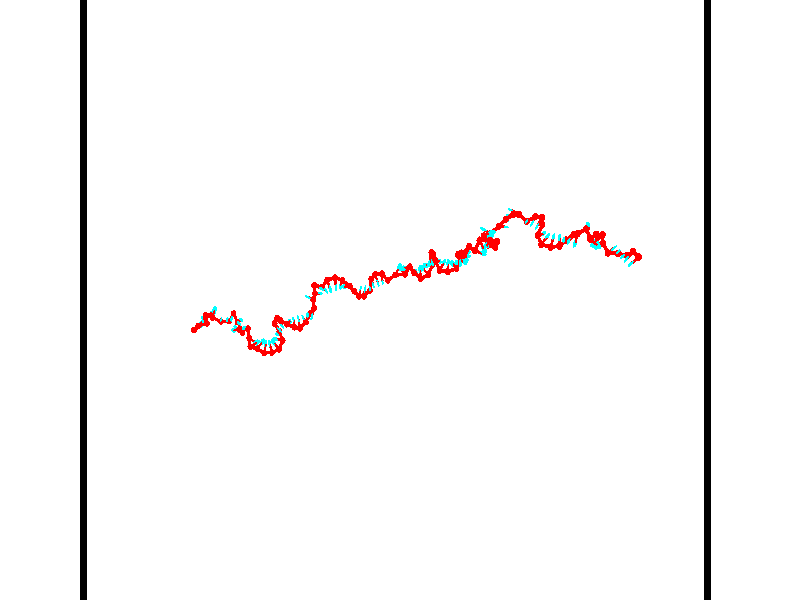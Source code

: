 // switches for output
#declare DRAW_BASES = 1; // possible values are 0, 1; only relevant for DNA ribbons
#declare DRAW_BASES_TYPE = 3; // possible values are 1, 2, 3; only relevant for DNA ribbons
#declare DRAW_FOG = 0; // set to 1 to enable fog

#include "colors.inc"

#include "transforms.inc"
background { rgb <1, 1, 1>}

#default {
   normal{
       ripples 0.25
       frequency 0.20
       turbulence 0.2
       lambda 5
   }
	finish {
		phong 0.1
		phong_size 40.
	}
}

// original window dimensions: 1024x640


// camera settings

camera {
	sky <-0, 1, 0>
	up <-0, 1, 0>
	right 1.6 * <0.99995, 0, 0.00999983>
	location <54.4867, 55, 106.329>
	look_at <55, 55, 55.0001>
	direction <0.513302, 0, -51.3289>
	angle 67.0682
}


# declare cpy_camera_pos = <54.4867, 55, 106.329>;
# if (DRAW_FOG = 1)
fog {
	fog_type 2
	up vnormalize(cpy_camera_pos)
	color rgbt<1,1,1,0.3>
	distance 1e-5
	fog_alt 3e-3
	fog_offset 88
}
# end


// LIGHTS

# declare lum = 6;
global_settings {
	ambient_light rgb lum * <0.05, 0.05, 0.05>
	max_trace_level 15
}# declare cpy_direct_light_amount = 0.25;
light_source
{	1000 * <-0.98995, -1, 1.00995>,
	rgb lum * cpy_direct_light_amount
	parallel
}

light_source
{	1000 * <0.98995, 1, -1.00995>,
	rgb lum * cpy_direct_light_amount
	parallel
}

// strand 0

// nucleotide -1

// particle -1
sphere {
	<36.007431, 52.674782, 50.390957> 0.250000
	pigment { color rgbt <1,0,0,0> }
	no_shadow
}
cylinder {
	<36.254543, 52.822670, 50.113350>,  <36.402809, 52.911404, 49.946785>, 0.100000
	pigment { color rgbt <1,0,0,0> }
	no_shadow
}
cylinder {
	<36.254543, 52.822670, 50.113350>,  <36.007431, 52.674782, 50.390957>, 0.100000
	pigment { color rgbt <1,0,0,0> }
	no_shadow
}

// particle -1
sphere {
	<36.254543, 52.822670, 50.113350> 0.100000
	pigment { color rgbt <1,0,0,0> }
	no_shadow
}
sphere {
	0, 1
	scale<0.080000,0.200000,0.300000>
	matrix <0.149261, 0.811399, 0.565113,
		0.772056, -0.452704, 0.446081,
		0.617779, 0.369716, -0.694017,
		36.439877, 52.933586, 49.905144>
	pigment { color rgbt <0,1,1,0> }
	no_shadow
}
cylinder {
	<36.501274, 53.013725, 50.677200>,  <36.007431, 52.674782, 50.390957>, 0.130000
	pigment { color rgbt <1,0,0,0> }
	no_shadow
}

// nucleotide -1

// particle -1
sphere {
	<36.501274, 53.013725, 50.677200> 0.250000
	pigment { color rgbt <1,0,0,0> }
	no_shadow
}
cylinder {
	<36.565701, 53.168282, 50.313934>,  <36.604359, 53.261013, 50.095974>, 0.100000
	pigment { color rgbt <1,0,0,0> }
	no_shadow
}
cylinder {
	<36.565701, 53.168282, 50.313934>,  <36.501274, 53.013725, 50.677200>, 0.100000
	pigment { color rgbt <1,0,0,0> }
	no_shadow
}

// particle -1
sphere {
	<36.565701, 53.168282, 50.313934> 0.100000
	pigment { color rgbt <1,0,0,0> }
	no_shadow
}
sphere {
	0, 1
	scale<0.080000,0.200000,0.300000>
	matrix <0.239857, 0.877266, 0.415780,
		0.957353, -0.284799, 0.048623,
		0.161069, 0.386386, -0.908165,
		36.614021, 53.284199, 50.041485>
	pigment { color rgbt <0,1,1,0> }
	no_shadow
}
cylinder {
	<37.274429, 53.199314, 50.617607>,  <36.501274, 53.013725, 50.677200>, 0.130000
	pigment { color rgbt <1,0,0,0> }
	no_shadow
}

// nucleotide -1

// particle -1
sphere {
	<37.274429, 53.199314, 50.617607> 0.250000
	pigment { color rgbt <1,0,0,0> }
	no_shadow
}
cylinder {
	<37.016258, 53.424610, 50.411232>,  <36.861355, 53.559788, 50.287407>, 0.100000
	pigment { color rgbt <1,0,0,0> }
	no_shadow
}
cylinder {
	<37.016258, 53.424610, 50.411232>,  <37.274429, 53.199314, 50.617607>, 0.100000
	pigment { color rgbt <1,0,0,0> }
	no_shadow
}

// particle -1
sphere {
	<37.016258, 53.424610, 50.411232> 0.100000
	pigment { color rgbt <1,0,0,0> }
	no_shadow
}
sphere {
	0, 1
	scale<0.080000,0.200000,0.300000>
	matrix <0.291397, 0.805945, 0.515305,
		0.706056, 0.182248, -0.684303,
		-0.645424, 0.563238, -0.515936,
		36.822632, 53.593582, 50.256451>
	pigment { color rgbt <0,1,1,0> }
	no_shadow
}
cylinder {
	<37.265480, 53.836044, 50.969490>,  <37.274429, 53.199314, 50.617607>, 0.130000
	pigment { color rgbt <1,0,0,0> }
	no_shadow
}

// nucleotide -1

// particle -1
sphere {
	<37.265480, 53.836044, 50.969490> 0.250000
	pigment { color rgbt <1,0,0,0> }
	no_shadow
}
cylinder {
	<37.566898, 53.934940, 50.725838>,  <37.747749, 53.994278, 50.579647>, 0.100000
	pigment { color rgbt <1,0,0,0> }
	no_shadow
}
cylinder {
	<37.566898, 53.934940, 50.725838>,  <37.265480, 53.836044, 50.969490>, 0.100000
	pigment { color rgbt <1,0,0,0> }
	no_shadow
}

// particle -1
sphere {
	<37.566898, 53.934940, 50.725838> 0.100000
	pigment { color rgbt <1,0,0,0> }
	no_shadow
}
sphere {
	0, 1
	scale<0.080000,0.200000,0.300000>
	matrix <0.589901, 0.154633, 0.792531,
		0.290135, -0.956536, -0.029323,
		0.753550, 0.247239, -0.609127,
		37.792965, 54.009113, 50.543098>
	pigment { color rgbt <0,1,1,0> }
	no_shadow
}
cylinder {
	<37.990749, 53.674412, 51.332817>,  <37.265480, 53.836044, 50.969490>, 0.130000
	pigment { color rgbt <1,0,0,0> }
	no_shadow
}

// nucleotide -1

// particle -1
sphere {
	<37.990749, 53.674412, 51.332817> 0.250000
	pigment { color rgbt <1,0,0,0> }
	no_shadow
}
cylinder {
	<38.052525, 54.018803, 51.138962>,  <38.089588, 54.225437, 51.022648>, 0.100000
	pigment { color rgbt <1,0,0,0> }
	no_shadow
}
cylinder {
	<38.052525, 54.018803, 51.138962>,  <37.990749, 53.674412, 51.332817>, 0.100000
	pigment { color rgbt <1,0,0,0> }
	no_shadow
}

// particle -1
sphere {
	<38.052525, 54.018803, 51.138962> 0.100000
	pigment { color rgbt <1,0,0,0> }
	no_shadow
}
sphere {
	0, 1
	scale<0.080000,0.200000,0.300000>
	matrix <0.571125, 0.322465, 0.754873,
		0.806205, -0.393367, -0.441924,
		0.154436, 0.860976, -0.484634,
		38.098854, 54.277096, 50.993572>
	pigment { color rgbt <0,1,1,0> }
	no_shadow
}
cylinder {
	<38.649456, 53.354767, 50.887901>,  <37.990749, 53.674412, 51.332817>, 0.130000
	pigment { color rgbt <1,0,0,0> }
	no_shadow
}

// nucleotide -1

// particle -1
sphere {
	<38.649456, 53.354767, 50.887901> 0.250000
	pigment { color rgbt <1,0,0,0> }
	no_shadow
}
cylinder {
	<38.764587, 53.454906, 51.257652>,  <38.833668, 53.514988, 51.479504>, 0.100000
	pigment { color rgbt <1,0,0,0> }
	no_shadow
}
cylinder {
	<38.764587, 53.454906, 51.257652>,  <38.649456, 53.354767, 50.887901>, 0.100000
	pigment { color rgbt <1,0,0,0> }
	no_shadow
}

// particle -1
sphere {
	<38.764587, 53.454906, 51.257652> 0.100000
	pigment { color rgbt <1,0,0,0> }
	no_shadow
}
sphere {
	0, 1
	scale<0.080000,0.200000,0.300000>
	matrix <0.934409, -0.284910, -0.213792,
		0.209843, 0.925285, -0.315931,
		0.287830, 0.250346, 0.924381,
		38.850937, 53.530010, 51.534966>
	pigment { color rgbt <0,1,1,0> }
	no_shadow
}
cylinder {
	<39.374088, 53.379791, 50.740997>,  <38.649456, 53.354767, 50.887901>, 0.130000
	pigment { color rgbt <1,0,0,0> }
	no_shadow
}

// nucleotide -1

// particle -1
sphere {
	<39.374088, 53.379791, 50.740997> 0.250000
	pigment { color rgbt <1,0,0,0> }
	no_shadow
}
cylinder {
	<39.375687, 53.463943, 51.132042>,  <39.376644, 53.514435, 51.366669>, 0.100000
	pigment { color rgbt <1,0,0,0> }
	no_shadow
}
cylinder {
	<39.375687, 53.463943, 51.132042>,  <39.374088, 53.379791, 50.740997>, 0.100000
	pigment { color rgbt <1,0,0,0> }
	no_shadow
}

// particle -1
sphere {
	<39.375687, 53.463943, 51.132042> 0.100000
	pigment { color rgbt <1,0,0,0> }
	no_shadow
}
sphere {
	0, 1
	scale<0.080000,0.200000,0.300000>
	matrix <0.993372, -0.113143, 0.020287,
		0.114878, 0.971050, -0.209438,
		0.003996, 0.210380, 0.977611,
		39.376884, 53.527058, 51.425323>
	pigment { color rgbt <0,1,1,0> }
	no_shadow
}
cylinder {
	<39.786839, 53.964275, 50.859924>,  <39.374088, 53.379791, 50.740997>, 0.130000
	pigment { color rgbt <1,0,0,0> }
	no_shadow
}

// nucleotide -1

// particle -1
sphere {
	<39.786839, 53.964275, 50.859924> 0.250000
	pigment { color rgbt <1,0,0,0> }
	no_shadow
}
cylinder {
	<39.775570, 53.756233, 51.201378>,  <39.768806, 53.631409, 51.406250>, 0.100000
	pigment { color rgbt <1,0,0,0> }
	no_shadow
}
cylinder {
	<39.775570, 53.756233, 51.201378>,  <39.786839, 53.964275, 50.859924>, 0.100000
	pigment { color rgbt <1,0,0,0> }
	no_shadow
}

// particle -1
sphere {
	<39.775570, 53.756233, 51.201378> 0.100000
	pigment { color rgbt <1,0,0,0> }
	no_shadow
}
sphere {
	0, 1
	scale<0.080000,0.200000,0.300000>
	matrix <0.999496, -0.002180, 0.031662,
		-0.014606, 0.854100, 0.519904,
		-0.028176, -0.520104, 0.853638,
		39.767117, 53.600201, 51.457470>
	pigment { color rgbt <0,1,1,0> }
	no_shadow
}
cylinder {
	<40.090954, 53.299896, 50.660114>,  <39.786839, 53.964275, 50.859924>, 0.130000
	pigment { color rgbt <1,0,0,0> }
	no_shadow
}

// nucleotide -1

// particle -1
sphere {
	<40.090954, 53.299896, 50.660114> 0.250000
	pigment { color rgbt <1,0,0,0> }
	no_shadow
}
cylinder {
	<40.344746, 53.402573, 50.951744>,  <40.497021, 53.464180, 51.126720>, 0.100000
	pigment { color rgbt <1,0,0,0> }
	no_shadow
}
cylinder {
	<40.344746, 53.402573, 50.951744>,  <40.090954, 53.299896, 50.660114>, 0.100000
	pigment { color rgbt <1,0,0,0> }
	no_shadow
}

// particle -1
sphere {
	<40.344746, 53.402573, 50.951744> 0.100000
	pigment { color rgbt <1,0,0,0> }
	no_shadow
}
sphere {
	0, 1
	scale<0.080000,0.200000,0.300000>
	matrix <-0.354707, -0.741364, 0.569704,
		0.686749, -0.620071, -0.379326,
		0.634475, 0.256694, 0.729075,
		40.535088, 53.479580, 51.170467>
	pigment { color rgbt <0,1,1,0> }
	no_shadow
}
cylinder {
	<40.598854, 52.669762, 50.959724>,  <40.090954, 53.299896, 50.660114>, 0.130000
	pigment { color rgbt <1,0,0,0> }
	no_shadow
}

// nucleotide -1

// particle -1
sphere {
	<40.598854, 52.669762, 50.959724> 0.250000
	pigment { color rgbt <1,0,0,0> }
	no_shadow
}
cylinder {
	<40.493481, 52.970039, 51.202065>,  <40.430256, 53.150208, 51.347469>, 0.100000
	pigment { color rgbt <1,0,0,0> }
	no_shadow
}
cylinder {
	<40.493481, 52.970039, 51.202065>,  <40.598854, 52.669762, 50.959724>, 0.100000
	pigment { color rgbt <1,0,0,0> }
	no_shadow
}

// particle -1
sphere {
	<40.493481, 52.970039, 51.202065> 0.100000
	pigment { color rgbt <1,0,0,0> }
	no_shadow
}
sphere {
	0, 1
	scale<0.080000,0.200000,0.300000>
	matrix <-0.426699, -0.653934, 0.624739,
		0.865177, -0.093941, 0.492589,
		-0.263432, 0.750697, 0.605853,
		40.414452, 53.195248, 51.383820>
	pigment { color rgbt <0,1,1,0> }
	no_shadow
}
cylinder {
	<40.817841, 52.531658, 51.743576>,  <40.598854, 52.669762, 50.959724>, 0.130000
	pigment { color rgbt <1,0,0,0> }
	no_shadow
}

// nucleotide -1

// particle -1
sphere {
	<40.817841, 52.531658, 51.743576> 0.250000
	pigment { color rgbt <1,0,0,0> }
	no_shadow
}
cylinder {
	<40.481026, 52.740170, 51.688080>,  <40.278938, 52.865276, 51.654781>, 0.100000
	pigment { color rgbt <1,0,0,0> }
	no_shadow
}
cylinder {
	<40.481026, 52.740170, 51.688080>,  <40.817841, 52.531658, 51.743576>, 0.100000
	pigment { color rgbt <1,0,0,0> }
	no_shadow
}

// particle -1
sphere {
	<40.481026, 52.740170, 51.688080> 0.100000
	pigment { color rgbt <1,0,0,0> }
	no_shadow
}
sphere {
	0, 1
	scale<0.080000,0.200000,0.300000>
	matrix <-0.410955, -0.453302, 0.790970,
		0.349423, 0.723039, 0.595917,
		-0.842033, 0.521279, -0.138743,
		40.228416, 52.896553, 51.646458>
	pigment { color rgbt <0,1,1,0> }
	no_shadow
}
cylinder {
	<40.684921, 52.814861, 52.372669>,  <40.817841, 52.531658, 51.743576>, 0.130000
	pigment { color rgbt <1,0,0,0> }
	no_shadow
}

// nucleotide -1

// particle -1
sphere {
	<40.684921, 52.814861, 52.372669> 0.250000
	pigment { color rgbt <1,0,0,0> }
	no_shadow
}
cylinder {
	<40.356422, 52.768990, 52.149097>,  <40.159321, 52.741467, 52.014954>, 0.100000
	pigment { color rgbt <1,0,0,0> }
	no_shadow
}
cylinder {
	<40.356422, 52.768990, 52.149097>,  <40.684921, 52.814861, 52.372669>, 0.100000
	pigment { color rgbt <1,0,0,0> }
	no_shadow
}

// particle -1
sphere {
	<40.356422, 52.768990, 52.149097> 0.100000
	pigment { color rgbt <1,0,0,0> }
	no_shadow
}
sphere {
	0, 1
	scale<0.080000,0.200000,0.300000>
	matrix <-0.447733, -0.477679, 0.755882,
		-0.353674, 0.871017, 0.340946,
		-0.821249, -0.114683, -0.558926,
		40.110046, 52.734585, 51.981419>
	pigment { color rgbt <0,1,1,0> }
	no_shadow
}
cylinder {
	<41.404018, 52.862652, 52.129654>,  <40.684921, 52.814861, 52.372669>, 0.130000
	pigment { color rgbt <1,0,0,0> }
	no_shadow
}

// nucleotide -1

// particle -1
sphere {
	<41.404018, 52.862652, 52.129654> 0.250000
	pigment { color rgbt <1,0,0,0> }
	no_shadow
}
cylinder {
	<41.304996, 52.900429, 52.515358>,  <41.245583, 52.923096, 52.746780>, 0.100000
	pigment { color rgbt <1,0,0,0> }
	no_shadow
}
cylinder {
	<41.304996, 52.900429, 52.515358>,  <41.404018, 52.862652, 52.129654>, 0.100000
	pigment { color rgbt <1,0,0,0> }
	no_shadow
}

// particle -1
sphere {
	<41.304996, 52.900429, 52.515358> 0.100000
	pigment { color rgbt <1,0,0,0> }
	no_shadow
}
sphere {
	0, 1
	scale<0.080000,0.200000,0.300000>
	matrix <0.817527, -0.513756, 0.260200,
		0.519968, 0.852723, 0.049976,
		-0.247554, 0.094439, 0.964261,
		41.230732, 52.928761, 52.804638>
	pigment { color rgbt <0,1,1,0> }
	no_shadow
}
cylinder {
	<41.426403, 52.143566, 51.757195>,  <41.404018, 52.862652, 52.129654>, 0.130000
	pigment { color rgbt <1,0,0,0> }
	no_shadow
}

// nucleotide -1

// particle -1
sphere {
	<41.426403, 52.143566, 51.757195> 0.250000
	pigment { color rgbt <1,0,0,0> }
	no_shadow
}
cylinder {
	<41.721302, 51.934528, 51.585915>,  <41.898243, 51.809105, 51.483147>, 0.100000
	pigment { color rgbt <1,0,0,0> }
	no_shadow
}
cylinder {
	<41.721302, 51.934528, 51.585915>,  <41.426403, 52.143566, 51.757195>, 0.100000
	pigment { color rgbt <1,0,0,0> }
	no_shadow
}

// particle -1
sphere {
	<41.721302, 51.934528, 51.585915> 0.100000
	pigment { color rgbt <1,0,0,0> }
	no_shadow
}
sphere {
	0, 1
	scale<0.080000,0.200000,0.300000>
	matrix <0.638964, 0.333398, 0.693232,
		-0.219516, -0.784692, 0.579716,
		0.737250, -0.522593, -0.428204,
		41.942478, 51.777752, 51.457455>
	pigment { color rgbt <0,1,1,0> }
	no_shadow
}
cylinder {
	<41.637493, 51.511326, 52.195728>,  <41.426403, 52.143566, 51.757195>, 0.130000
	pigment { color rgbt <1,0,0,0> }
	no_shadow
}

// nucleotide -1

// particle -1
sphere {
	<41.637493, 51.511326, 52.195728> 0.250000
	pigment { color rgbt <1,0,0,0> }
	no_shadow
}
cylinder {
	<41.925182, 51.683769, 51.977791>,  <42.097797, 51.787235, 51.847027>, 0.100000
	pigment { color rgbt <1,0,0,0> }
	no_shadow
}
cylinder {
	<41.925182, 51.683769, 51.977791>,  <41.637493, 51.511326, 52.195728>, 0.100000
	pigment { color rgbt <1,0,0,0> }
	no_shadow
}

// particle -1
sphere {
	<41.925182, 51.683769, 51.977791> 0.100000
	pigment { color rgbt <1,0,0,0> }
	no_shadow
}
sphere {
	0, 1
	scale<0.080000,0.200000,0.300000>
	matrix <0.487785, 0.245112, 0.837846,
		0.494753, -0.868368, -0.033998,
		0.719226, 0.431111, -0.544846,
		42.140949, 51.813103, 51.814339>
	pigment { color rgbt <0,1,1,0> }
	no_shadow
}
cylinder {
	<42.325352, 51.379623, 52.469482>,  <41.637493, 51.511326, 52.195728>, 0.130000
	pigment { color rgbt <1,0,0,0> }
	no_shadow
}

// nucleotide -1

// particle -1
sphere {
	<42.325352, 51.379623, 52.469482> 0.250000
	pigment { color rgbt <1,0,0,0> }
	no_shadow
}
cylinder {
	<42.527431, 51.660389, 52.268646>,  <42.648678, 51.828850, 52.148144>, 0.100000
	pigment { color rgbt <1,0,0,0> }
	no_shadow
}
cylinder {
	<42.527431, 51.660389, 52.268646>,  <42.325352, 51.379623, 52.469482>, 0.100000
	pigment { color rgbt <1,0,0,0> }
	no_shadow
}

// particle -1
sphere {
	<42.527431, 51.660389, 52.268646> 0.100000
	pigment { color rgbt <1,0,0,0> }
	no_shadow
}
sphere {
	0, 1
	scale<0.080000,0.200000,0.300000>
	matrix <0.699316, 0.007956, 0.714769,
		0.505700, -0.712218, -0.486839,
		0.505198, 0.701913, -0.502089,
		42.678989, 51.870964, 52.118019>
	pigment { color rgbt <0,1,1,0> }
	no_shadow
}
cylinder {
	<42.992970, 51.099361, 52.721294>,  <42.325352, 51.379623, 52.469482>, 0.130000
	pigment { color rgbt <1,0,0,0> }
	no_shadow
}

// nucleotide -1

// particle -1
sphere {
	<42.992970, 51.099361, 52.721294> 0.250000
	pigment { color rgbt <1,0,0,0> }
	no_shadow
}
cylinder {
	<43.036659, 51.479736, 52.605515>,  <43.062874, 51.707962, 52.536045>, 0.100000
	pigment { color rgbt <1,0,0,0> }
	no_shadow
}
cylinder {
	<43.036659, 51.479736, 52.605515>,  <42.992970, 51.099361, 52.721294>, 0.100000
	pigment { color rgbt <1,0,0,0> }
	no_shadow
}

// particle -1
sphere {
	<43.036659, 51.479736, 52.605515> 0.100000
	pigment { color rgbt <1,0,0,0> }
	no_shadow
}
sphere {
	0, 1
	scale<0.080000,0.200000,0.300000>
	matrix <0.824350, 0.076060, 0.560947,
		0.555443, -0.299878, -0.775600,
		0.109224, 0.950941, -0.289451,
		43.069427, 51.765018, 52.518681>
	pigment { color rgbt <0,1,1,0> }
	no_shadow
}
cylinder {
	<43.670021, 51.112556, 52.697159>,  <42.992970, 51.099361, 52.721294>, 0.130000
	pigment { color rgbt <1,0,0,0> }
	no_shadow
}

// nucleotide -1

// particle -1
sphere {
	<43.670021, 51.112556, 52.697159> 0.250000
	pigment { color rgbt <1,0,0,0> }
	no_shadow
}
cylinder {
	<43.555874, 51.495342, 52.718250>,  <43.487385, 51.725014, 52.730904>, 0.100000
	pigment { color rgbt <1,0,0,0> }
	no_shadow
}
cylinder {
	<43.555874, 51.495342, 52.718250>,  <43.670021, 51.112556, 52.697159>, 0.100000
	pigment { color rgbt <1,0,0,0> }
	no_shadow
}

// particle -1
sphere {
	<43.555874, 51.495342, 52.718250> 0.100000
	pigment { color rgbt <1,0,0,0> }
	no_shadow
}
sphere {
	0, 1
	scale<0.080000,0.200000,0.300000>
	matrix <0.853864, 0.228864, 0.467479,
		0.435295, 0.178425, -0.882430,
		-0.285366, 0.956967, 0.052728,
		43.470264, 51.782433, 52.734070>
	pigment { color rgbt <0,1,1,0> }
	no_shadow
}
cylinder {
	<44.320293, 51.365040, 52.778931>,  <43.670021, 51.112556, 52.697159>, 0.130000
	pigment { color rgbt <1,0,0,0> }
	no_shadow
}

// nucleotide -1

// particle -1
sphere {
	<44.320293, 51.365040, 52.778931> 0.250000
	pigment { color rgbt <1,0,0,0> }
	no_shadow
}
cylinder {
	<44.061195, 51.652622, 52.879753>,  <43.905735, 51.825172, 52.940247>, 0.100000
	pigment { color rgbt <1,0,0,0> }
	no_shadow
}
cylinder {
	<44.061195, 51.652622, 52.879753>,  <44.320293, 51.365040, 52.778931>, 0.100000
	pigment { color rgbt <1,0,0,0> }
	no_shadow
}

// particle -1
sphere {
	<44.061195, 51.652622, 52.879753> 0.100000
	pigment { color rgbt <1,0,0,0> }
	no_shadow
}
sphere {
	0, 1
	scale<0.080000,0.200000,0.300000>
	matrix <0.720323, 0.470201, 0.509947,
		0.248112, 0.511876, -0.822450,
		-0.647746, 0.718953, 0.252053,
		43.866871, 51.868309, 52.955368>
	pigment { color rgbt <0,1,1,0> }
	no_shadow
}
cylinder {
	<44.643349, 52.021191, 52.840687>,  <44.320293, 51.365040, 52.778931>, 0.130000
	pigment { color rgbt <1,0,0,0> }
	no_shadow
}

// nucleotide -1

// particle -1
sphere {
	<44.643349, 52.021191, 52.840687> 0.250000
	pigment { color rgbt <1,0,0,0> }
	no_shadow
}
cylinder {
	<44.327675, 52.092537, 53.075760>,  <44.138271, 52.135345, 53.216805>, 0.100000
	pigment { color rgbt <1,0,0,0> }
	no_shadow
}
cylinder {
	<44.327675, 52.092537, 53.075760>,  <44.643349, 52.021191, 52.840687>, 0.100000
	pigment { color rgbt <1,0,0,0> }
	no_shadow
}

// particle -1
sphere {
	<44.327675, 52.092537, 53.075760> 0.100000
	pigment { color rgbt <1,0,0,0> }
	no_shadow
}
sphere {
	0, 1
	scale<0.080000,0.200000,0.300000>
	matrix <0.490994, 0.758058, 0.429270,
		-0.368933, 0.627323, -0.685824,
		-0.789185, 0.178364, 0.587685,
		44.090919, 52.146046, 53.252064>
	pigment { color rgbt <0,1,1,0> }
	no_shadow
}
cylinder {
	<44.320984, 52.672363, 52.678879>,  <44.643349, 52.021191, 52.840687>, 0.130000
	pigment { color rgbt <1,0,0,0> }
	no_shadow
}

// nucleotide -1

// particle -1
sphere {
	<44.320984, 52.672363, 52.678879> 0.250000
	pigment { color rgbt <1,0,0,0> }
	no_shadow
}
cylinder {
	<44.287529, 52.571190, 53.064423>,  <44.267456, 52.510487, 53.295750>, 0.100000
	pigment { color rgbt <1,0,0,0> }
	no_shadow
}
cylinder {
	<44.287529, 52.571190, 53.064423>,  <44.320984, 52.672363, 52.678879>, 0.100000
	pigment { color rgbt <1,0,0,0> }
	no_shadow
}

// particle -1
sphere {
	<44.287529, 52.571190, 53.064423> 0.100000
	pigment { color rgbt <1,0,0,0> }
	no_shadow
}
sphere {
	0, 1
	scale<0.080000,0.200000,0.300000>
	matrix <0.596777, 0.761904, 0.251714,
		-0.798037, 0.596263, 0.087222,
		-0.083633, -0.252929, 0.963863,
		44.262440, 52.495312, 53.353580>
	pigment { color rgbt <0,1,1,0> }
	no_shadow
}
cylinder {
	<43.998333, 53.276009, 53.141491>,  <44.320984, 52.672363, 52.678879>, 0.130000
	pigment { color rgbt <1,0,0,0> }
	no_shadow
}

// nucleotide -1

// particle -1
sphere {
	<43.998333, 53.276009, 53.141491> 0.250000
	pigment { color rgbt <1,0,0,0> }
	no_shadow
}
cylinder {
	<44.265106, 53.021759, 53.297020>,  <44.425171, 52.869209, 53.390339>, 0.100000
	pigment { color rgbt <1,0,0,0> }
	no_shadow
}
cylinder {
	<44.265106, 53.021759, 53.297020>,  <43.998333, 53.276009, 53.141491>, 0.100000
	pigment { color rgbt <1,0,0,0> }
	no_shadow
}

// particle -1
sphere {
	<44.265106, 53.021759, 53.297020> 0.100000
	pigment { color rgbt <1,0,0,0> }
	no_shadow
}
sphere {
	0, 1
	scale<0.080000,0.200000,0.300000>
	matrix <0.656448, 0.748112, 0.096976,
		-0.352525, 0.190568, 0.916193,
		0.666935, -0.635620, 0.388826,
		44.465187, 52.831074, 53.413670>
	pigment { color rgbt <0,1,1,0> }
	no_shadow
}
cylinder {
	<44.311207, 53.667461, 53.682018>,  <43.998333, 53.276009, 53.141491>, 0.130000
	pigment { color rgbt <1,0,0,0> }
	no_shadow
}

// nucleotide -1

// particle -1
sphere {
	<44.311207, 53.667461, 53.682018> 0.250000
	pigment { color rgbt <1,0,0,0> }
	no_shadow
}
cylinder {
	<44.549088, 53.352287, 53.618164>,  <44.691814, 53.163181, 53.579849>, 0.100000
	pigment { color rgbt <1,0,0,0> }
	no_shadow
}
cylinder {
	<44.549088, 53.352287, 53.618164>,  <44.311207, 53.667461, 53.682018>, 0.100000
	pigment { color rgbt <1,0,0,0> }
	no_shadow
}

// particle -1
sphere {
	<44.549088, 53.352287, 53.618164> 0.100000
	pigment { color rgbt <1,0,0,0> }
	no_shadow
}
sphere {
	0, 1
	scale<0.080000,0.200000,0.300000>
	matrix <0.803484, 0.575774, 0.151320,
		-0.027315, -0.218257, 0.975509,
		0.594699, -0.787939, -0.159639,
		44.727497, 53.115906, 53.570271>
	pigment { color rgbt <0,1,1,0> }
	no_shadow
}
cylinder {
	<44.725079, 53.524815, 54.343605>,  <44.311207, 53.667461, 53.682018>, 0.130000
	pigment { color rgbt <1,0,0,0> }
	no_shadow
}

// nucleotide -1

// particle -1
sphere {
	<44.725079, 53.524815, 54.343605> 0.250000
	pigment { color rgbt <1,0,0,0> }
	no_shadow
}
cylinder {
	<44.953068, 53.410679, 54.035397>,  <45.089863, 53.342197, 53.850471>, 0.100000
	pigment { color rgbt <1,0,0,0> }
	no_shadow
}
cylinder {
	<44.953068, 53.410679, 54.035397>,  <44.725079, 53.524815, 54.343605>, 0.100000
	pigment { color rgbt <1,0,0,0> }
	no_shadow
}

// particle -1
sphere {
	<44.953068, 53.410679, 54.035397> 0.100000
	pigment { color rgbt <1,0,0,0> }
	no_shadow
}
sphere {
	0, 1
	scale<0.080000,0.200000,0.300000>
	matrix <0.748204, 0.567815, 0.343186,
		0.339590, -0.772117, 0.537135,
		0.569973, -0.285344, -0.770526,
		45.124058, 53.325077, 53.804237>
	pigment { color rgbt <0,1,1,0> }
	no_shadow
}
cylinder {
	<45.307114, 53.284378, 54.588928>,  <44.725079, 53.524815, 54.343605>, 0.130000
	pigment { color rgbt <1,0,0,0> }
	no_shadow
}

// nucleotide -1

// particle -1
sphere {
	<45.307114, 53.284378, 54.588928> 0.250000
	pigment { color rgbt <1,0,0,0> }
	no_shadow
}
cylinder {
	<45.392269, 53.388165, 54.212128>,  <45.443363, 53.450436, 53.986050>, 0.100000
	pigment { color rgbt <1,0,0,0> }
	no_shadow
}
cylinder {
	<45.392269, 53.388165, 54.212128>,  <45.307114, 53.284378, 54.588928>, 0.100000
	pigment { color rgbt <1,0,0,0> }
	no_shadow
}

// particle -1
sphere {
	<45.392269, 53.388165, 54.212128> 0.100000
	pigment { color rgbt <1,0,0,0> }
	no_shadow
}
sphere {
	0, 1
	scale<0.080000,0.200000,0.300000>
	matrix <0.853914, 0.419165, 0.308434,
		0.474880, -0.870046, -0.132325,
		0.212886, 0.259464, -0.941997,
		45.456135, 53.466003, 53.929527>
	pigment { color rgbt <0,1,1,0> }
	no_shadow
}
cylinder {
	<45.975124, 53.063229, 54.590096>,  <45.307114, 53.284378, 54.588928>, 0.130000
	pigment { color rgbt <1,0,0,0> }
	no_shadow
}

// nucleotide -1

// particle -1
sphere {
	<45.975124, 53.063229, 54.590096> 0.250000
	pigment { color rgbt <1,0,0,0> }
	no_shadow
}
cylinder {
	<45.890610, 53.346523, 54.320648>,  <45.839901, 53.516499, 54.158981>, 0.100000
	pigment { color rgbt <1,0,0,0> }
	no_shadow
}
cylinder {
	<45.890610, 53.346523, 54.320648>,  <45.975124, 53.063229, 54.590096>, 0.100000
	pigment { color rgbt <1,0,0,0> }
	no_shadow
}

// particle -1
sphere {
	<45.890610, 53.346523, 54.320648> 0.100000
	pigment { color rgbt <1,0,0,0> }
	no_shadow
}
sphere {
	0, 1
	scale<0.080000,0.200000,0.300000>
	matrix <0.930257, 0.357216, 0.083786,
		0.299966, -0.608934, -0.734316,
		-0.211289, 0.708235, -0.673617,
		45.827225, 53.558994, 54.118565>
	pigment { color rgbt <0,1,1,0> }
	no_shadow
}
cylinder {
	<46.371967, 52.952961, 54.021973>,  <45.975124, 53.063229, 54.590096>, 0.130000
	pigment { color rgbt <1,0,0,0> }
	no_shadow
}

// nucleotide -1

// particle -1
sphere {
	<46.371967, 52.952961, 54.021973> 0.250000
	pigment { color rgbt <1,0,0,0> }
	no_shadow
}
cylinder {
	<46.291088, 53.343410, 54.053719>,  <46.242561, 53.577679, 54.072765>, 0.100000
	pigment { color rgbt <1,0,0,0> }
	no_shadow
}
cylinder {
	<46.291088, 53.343410, 54.053719>,  <46.371967, 52.952961, 54.021973>, 0.100000
	pigment { color rgbt <1,0,0,0> }
	no_shadow
}

// particle -1
sphere {
	<46.291088, 53.343410, 54.053719> 0.100000
	pigment { color rgbt <1,0,0,0> }
	no_shadow
}
sphere {
	0, 1
	scale<0.080000,0.200000,0.300000>
	matrix <0.965501, 0.212264, -0.150838,
		-0.164083, 0.046128, -0.985368,
		-0.202200, 0.976123, 0.079366,
		46.230427, 53.636246, 54.077530>
	pigment { color rgbt <0,1,1,0> }
	no_shadow
}
cylinder {
	<46.790905, 53.396008, 53.503757>,  <46.371967, 52.952961, 54.021973>, 0.130000
	pigment { color rgbt <1,0,0,0> }
	no_shadow
}

// nucleotide -1

// particle -1
sphere {
	<46.790905, 53.396008, 53.503757> 0.250000
	pigment { color rgbt <1,0,0,0> }
	no_shadow
}
cylinder {
	<46.699436, 53.583492, 53.845055>,  <46.644554, 53.695984, 54.049831>, 0.100000
	pigment { color rgbt <1,0,0,0> }
	no_shadow
}
cylinder {
	<46.699436, 53.583492, 53.845055>,  <46.790905, 53.396008, 53.503757>, 0.100000
	pigment { color rgbt <1,0,0,0> }
	no_shadow
}

// particle -1
sphere {
	<46.699436, 53.583492, 53.845055> 0.100000
	pigment { color rgbt <1,0,0,0> }
	no_shadow
}
sphere {
	0, 1
	scale<0.080000,0.200000,0.300000>
	matrix <0.938970, 0.337568, 0.066207,
		-0.256994, 0.816305, -0.517302,
		-0.228669, 0.468716, 0.853238,
		46.630836, 53.724106, 54.101025>
	pigment { color rgbt <0,1,1,0> }
	no_shadow
}
cylinder {
	<47.195648, 54.044979, 53.491810>,  <46.790905, 53.396008, 53.503757>, 0.130000
	pigment { color rgbt <1,0,0,0> }
	no_shadow
}

// nucleotide -1

// particle -1
sphere {
	<47.195648, 54.044979, 53.491810> 0.250000
	pigment { color rgbt <1,0,0,0> }
	no_shadow
}
cylinder {
	<47.109352, 53.974205, 53.875923>,  <47.057575, 53.931740, 54.106392>, 0.100000
	pigment { color rgbt <1,0,0,0> }
	no_shadow
}
cylinder {
	<47.109352, 53.974205, 53.875923>,  <47.195648, 54.044979, 53.491810>, 0.100000
	pigment { color rgbt <1,0,0,0> }
	no_shadow
}

// particle -1
sphere {
	<47.109352, 53.974205, 53.875923> 0.100000
	pigment { color rgbt <1,0,0,0> }
	no_shadow
}
sphere {
	0, 1
	scale<0.080000,0.200000,0.300000>
	matrix <0.960121, 0.140664, 0.241621,
		-0.177829, 0.974119, 0.139533,
		-0.215740, -0.176935, 0.960286,
		47.044628, 53.921124, 54.164009>
	pigment { color rgbt <0,1,1,0> }
	no_shadow
}
cylinder {
	<47.578136, 54.417168, 53.968410>,  <47.195648, 54.044979, 53.491810>, 0.130000
	pigment { color rgbt <1,0,0,0> }
	no_shadow
}

// nucleotide -1

// particle -1
sphere {
	<47.578136, 54.417168, 53.968410> 0.250000
	pigment { color rgbt <1,0,0,0> }
	no_shadow
}
cylinder {
	<47.484081, 54.064487, 54.132027>,  <47.427647, 53.852879, 54.230194>, 0.100000
	pigment { color rgbt <1,0,0,0> }
	no_shadow
}
cylinder {
	<47.484081, 54.064487, 54.132027>,  <47.578136, 54.417168, 53.968410>, 0.100000
	pigment { color rgbt <1,0,0,0> }
	no_shadow
}

// particle -1
sphere {
	<47.484081, 54.064487, 54.132027> 0.100000
	pigment { color rgbt <1,0,0,0> }
	no_shadow
}
sphere {
	0, 1
	scale<0.080000,0.200000,0.300000>
	matrix <0.967088, -0.170141, 0.189191,
		-0.097216, 0.440063, 0.892689,
		-0.235139, -0.881701, 0.409039,
		47.413540, 53.799976, 54.254738>
	pigment { color rgbt <0,1,1,0> }
	no_shadow
}
cylinder {
	<47.545372, 55.034187, 54.343098>,  <47.578136, 54.417168, 53.968410>, 0.130000
	pigment { color rgbt <1,0,0,0> }
	no_shadow
}

// nucleotide -1

// particle -1
sphere {
	<47.545372, 55.034187, 54.343098> 0.250000
	pigment { color rgbt <1,0,0,0> }
	no_shadow
}
cylinder {
	<47.318478, 55.132927, 54.657372>,  <47.182339, 55.192173, 54.845936>, 0.100000
	pigment { color rgbt <1,0,0,0> }
	no_shadow
}
cylinder {
	<47.318478, 55.132927, 54.657372>,  <47.545372, 55.034187, 54.343098>, 0.100000
	pigment { color rgbt <1,0,0,0> }
	no_shadow
}

// particle -1
sphere {
	<47.318478, 55.132927, 54.657372> 0.100000
	pigment { color rgbt <1,0,0,0> }
	no_shadow
}
sphere {
	0, 1
	scale<0.080000,0.200000,0.300000>
	matrix <0.395131, 0.918618, -0.003346,
		-0.722572, 0.308551, -0.618616,
		-0.567240, 0.246853, 0.785686,
		47.148304, 55.206982, 54.893078>
	pigment { color rgbt <0,1,1,0> }
	no_shadow
}
cylinder {
	<47.611507, 55.470074, 53.705666>,  <47.545372, 55.034187, 54.343098>, 0.130000
	pigment { color rgbt <1,0,0,0> }
	no_shadow
}

// nucleotide -1

// particle -1
sphere {
	<47.611507, 55.470074, 53.705666> 0.250000
	pigment { color rgbt <1,0,0,0> }
	no_shadow
}
cylinder {
	<47.907337, 55.478600, 53.974762>,  <48.084835, 55.483715, 54.136219>, 0.100000
	pigment { color rgbt <1,0,0,0> }
	no_shadow
}
cylinder {
	<47.907337, 55.478600, 53.974762>,  <47.611507, 55.470074, 53.705666>, 0.100000
	pigment { color rgbt <1,0,0,0> }
	no_shadow
}

// particle -1
sphere {
	<47.907337, 55.478600, 53.974762> 0.100000
	pigment { color rgbt <1,0,0,0> }
	no_shadow
}
sphere {
	0, 1
	scale<0.080000,0.200000,0.300000>
	matrix <0.173110, 0.959852, -0.220722,
		-0.650435, 0.279697, 0.706189,
		0.739572, 0.021317, 0.672740,
		48.129208, 55.484993, 54.176582>
	pigment { color rgbt <0,1,1,0> }
	no_shadow
}
cylinder {
	<47.546318, 56.057842, 53.788193>,  <47.611507, 55.470074, 53.705666>, 0.130000
	pigment { color rgbt <1,0,0,0> }
	no_shadow
}

// nucleotide -1

// particle -1
sphere {
	<47.546318, 56.057842, 53.788193> 0.250000
	pigment { color rgbt <1,0,0,0> }
	no_shadow
}
cylinder {
	<47.911407, 55.917351, 53.871693>,  <48.130459, 55.833054, 53.921791>, 0.100000
	pigment { color rgbt <1,0,0,0> }
	no_shadow
}
cylinder {
	<47.911407, 55.917351, 53.871693>,  <47.546318, 56.057842, 53.788193>, 0.100000
	pigment { color rgbt <1,0,0,0> }
	no_shadow
}

// particle -1
sphere {
	<47.911407, 55.917351, 53.871693> 0.100000
	pigment { color rgbt <1,0,0,0> }
	no_shadow
}
sphere {
	0, 1
	scale<0.080000,0.200000,0.300000>
	matrix <0.403320, 0.856242, -0.322773,
		-0.065372, 0.378794, 0.923169,
		0.912721, -0.351232, 0.208750,
		48.185223, 55.811981, 53.934319>
	pigment { color rgbt <0,1,1,0> }
	no_shadow
}
cylinder {
	<48.178082, 55.946877, 53.414925>,  <47.546318, 56.057842, 53.788193>, 0.130000
	pigment { color rgbt <1,0,0,0> }
	no_shadow
}

// nucleotide -1

// particle -1
sphere {
	<48.178082, 55.946877, 53.414925> 0.250000
	pigment { color rgbt <1,0,0,0> }
	no_shadow
}
cylinder {
	<48.421028, 55.777504, 53.683792>,  <48.566795, 55.675880, 53.845112>, 0.100000
	pigment { color rgbt <1,0,0,0> }
	no_shadow
}
cylinder {
	<48.421028, 55.777504, 53.683792>,  <48.178082, 55.946877, 53.414925>, 0.100000
	pigment { color rgbt <1,0,0,0> }
	no_shadow
}

// particle -1
sphere {
	<48.421028, 55.777504, 53.683792> 0.100000
	pigment { color rgbt <1,0,0,0> }
	no_shadow
}
sphere {
	0, 1
	scale<0.080000,0.200000,0.300000>
	matrix <0.787120, 0.435196, -0.437088,
		-0.107446, 0.794550, 0.597617,
		0.607369, -0.423433, 0.672166,
		48.603237, 55.650475, 53.885441>
	pigment { color rgbt <0,1,1,0> }
	no_shadow
}
cylinder {
	<48.676311, 56.453392, 53.706947>,  <48.178082, 55.946877, 53.414925>, 0.130000
	pigment { color rgbt <1,0,0,0> }
	no_shadow
}

// nucleotide -1

// particle -1
sphere {
	<48.676311, 56.453392, 53.706947> 0.250000
	pigment { color rgbt <1,0,0,0> }
	no_shadow
}
cylinder {
	<48.816723, 56.078949, 53.698181>,  <48.900970, 55.854282, 53.692921>, 0.100000
	pigment { color rgbt <1,0,0,0> }
	no_shadow
}
cylinder {
	<48.816723, 56.078949, 53.698181>,  <48.676311, 56.453392, 53.706947>, 0.100000
	pigment { color rgbt <1,0,0,0> }
	no_shadow
}

// particle -1
sphere {
	<48.816723, 56.078949, 53.698181> 0.100000
	pigment { color rgbt <1,0,0,0> }
	no_shadow
}
sphere {
	0, 1
	scale<0.080000,0.200000,0.300000>
	matrix <0.722470, 0.285654, -0.629633,
		0.595666, 0.205184, 0.776583,
		0.351025, -0.936110, -0.021915,
		48.922031, 55.798115, 53.691608>
	pigment { color rgbt <0,1,1,0> }
	no_shadow
}
cylinder {
	<49.337093, 56.627438, 53.455868>,  <48.676311, 56.453392, 53.706947>, 0.130000
	pigment { color rgbt <1,0,0,0> }
	no_shadow
}

// nucleotide -1

// particle -1
sphere {
	<49.337093, 56.627438, 53.455868> 0.250000
	pigment { color rgbt <1,0,0,0> }
	no_shadow
}
cylinder {
	<49.370766, 56.229538, 53.432598>,  <49.390968, 55.990799, 53.418636>, 0.100000
	pigment { color rgbt <1,0,0,0> }
	no_shadow
}
cylinder {
	<49.370766, 56.229538, 53.432598>,  <49.337093, 56.627438, 53.455868>, 0.100000
	pigment { color rgbt <1,0,0,0> }
	no_shadow
}

// particle -1
sphere {
	<49.370766, 56.229538, 53.432598> 0.100000
	pigment { color rgbt <1,0,0,0> }
	no_shadow
}
sphere {
	0, 1
	scale<0.080000,0.200000,0.300000>
	matrix <0.874748, 0.101736, -0.473779,
		0.477211, -0.011007, 0.878720,
		0.084183, -0.994750, -0.058178,
		49.396019, 55.931114, 53.415146>
	pigment { color rgbt <0,1,1,0> }
	no_shadow
}
cylinder {
	<50.005386, 56.426056, 53.825478>,  <49.337093, 56.627438, 53.455868>, 0.130000
	pigment { color rgbt <1,0,0,0> }
	no_shadow
}

// nucleotide -1

// particle -1
sphere {
	<50.005386, 56.426056, 53.825478> 0.250000
	pigment { color rgbt <1,0,0,0> }
	no_shadow
}
cylinder {
	<49.883297, 56.171444, 53.542164>,  <49.810043, 56.018677, 53.372177>, 0.100000
	pigment { color rgbt <1,0,0,0> }
	no_shadow
}
cylinder {
	<49.883297, 56.171444, 53.542164>,  <50.005386, 56.426056, 53.825478>, 0.100000
	pigment { color rgbt <1,0,0,0> }
	no_shadow
}

// particle -1
sphere {
	<49.883297, 56.171444, 53.542164> 0.100000
	pigment { color rgbt <1,0,0,0> }
	no_shadow
}
sphere {
	0, 1
	scale<0.080000,0.200000,0.300000>
	matrix <0.818639, 0.204575, -0.536636,
		0.486483, -0.743624, 0.458647,
		-0.305228, -0.636531, -0.708282,
		49.791729, 55.980484, 53.329678>
	pigment { color rgbt <0,1,1,0> }
	no_shadow
}
cylinder {
	<50.629215, 56.018261, 53.518566>,  <50.005386, 56.426056, 53.825478>, 0.130000
	pigment { color rgbt <1,0,0,0> }
	no_shadow
}

// nucleotide -1

// particle -1
sphere {
	<50.629215, 56.018261, 53.518566> 0.250000
	pigment { color rgbt <1,0,0,0> }
	no_shadow
}
cylinder {
	<50.333973, 55.993870, 53.249798>,  <50.156826, 55.979237, 53.088535>, 0.100000
	pigment { color rgbt <1,0,0,0> }
	no_shadow
}
cylinder {
	<50.333973, 55.993870, 53.249798>,  <50.629215, 56.018261, 53.518566>, 0.100000
	pigment { color rgbt <1,0,0,0> }
	no_shadow
}

// particle -1
sphere {
	<50.333973, 55.993870, 53.249798> 0.100000
	pigment { color rgbt <1,0,0,0> }
	no_shadow
}
sphere {
	0, 1
	scale<0.080000,0.200000,0.300000>
	matrix <0.648519, 0.210541, -0.731502,
		0.186072, -0.975682, -0.115857,
		-0.738106, -0.060976, -0.671923,
		50.112541, 55.975578, 53.048222>
	pigment { color rgbt <0,1,1,0> }
	no_shadow
}
cylinder {
	<50.972225, 55.651653, 53.018394>,  <50.629215, 56.018261, 53.518566>, 0.130000
	pigment { color rgbt <1,0,0,0> }
	no_shadow
}

// nucleotide -1

// particle -1
sphere {
	<50.972225, 55.651653, 53.018394> 0.250000
	pigment { color rgbt <1,0,0,0> }
	no_shadow
}
cylinder {
	<50.682407, 55.854126, 52.831284>,  <50.508514, 55.975609, 52.719017>, 0.100000
	pigment { color rgbt <1,0,0,0> }
	no_shadow
}
cylinder {
	<50.682407, 55.854126, 52.831284>,  <50.972225, 55.651653, 53.018394>, 0.100000
	pigment { color rgbt <1,0,0,0> }
	no_shadow
}

// particle -1
sphere {
	<50.682407, 55.854126, 52.831284> 0.100000
	pigment { color rgbt <1,0,0,0> }
	no_shadow
}
sphere {
	0, 1
	scale<0.080000,0.200000,0.300000>
	matrix <0.606133, 0.144897, -0.782053,
		-0.328078, -0.850170, -0.411796,
		-0.724546, 0.506178, -0.467778,
		50.465042, 56.005978, 52.690948>
	pigment { color rgbt <0,1,1,0> }
	no_shadow
}
cylinder {
	<51.415573, 55.275074, 53.464508>,  <50.972225, 55.651653, 53.018394>, 0.130000
	pigment { color rgbt <1,0,0,0> }
	no_shadow
}

// nucleotide -1

// particle -1
sphere {
	<51.415573, 55.275074, 53.464508> 0.250000
	pigment { color rgbt <1,0,0,0> }
	no_shadow
}
cylinder {
	<51.483036, 55.580475, 53.215149>,  <51.523514, 55.763714, 53.065533>, 0.100000
	pigment { color rgbt <1,0,0,0> }
	no_shadow
}
cylinder {
	<51.483036, 55.580475, 53.215149>,  <51.415573, 55.275074, 53.464508>, 0.100000
	pigment { color rgbt <1,0,0,0> }
	no_shadow
}

// particle -1
sphere {
	<51.483036, 55.580475, 53.215149> 0.100000
	pigment { color rgbt <1,0,0,0> }
	no_shadow
}
sphere {
	0, 1
	scale<0.080000,0.200000,0.300000>
	matrix <0.983791, -0.091318, 0.154321,
		0.060896, -0.639322, -0.766524,
		0.168659, 0.763498, -0.623398,
		51.533634, 55.809525, 53.028130>
	pigment { color rgbt <0,1,1,0> }
	no_shadow
}
cylinder {
	<51.816566, 55.276245, 52.736359>,  <51.415573, 55.275074, 53.464508>, 0.130000
	pigment { color rgbt <1,0,0,0> }
	no_shadow
}

// nucleotide -1

// particle -1
sphere {
	<51.816566, 55.276245, 52.736359> 0.250000
	pigment { color rgbt <1,0,0,0> }
	no_shadow
}
cylinder {
	<51.884026, 55.581604, 52.985771>,  <51.924500, 55.764820, 53.135418>, 0.100000
	pigment { color rgbt <1,0,0,0> }
	no_shadow
}
cylinder {
	<51.884026, 55.581604, 52.985771>,  <51.816566, 55.276245, 52.736359>, 0.100000
	pigment { color rgbt <1,0,0,0> }
	no_shadow
}

// particle -1
sphere {
	<51.884026, 55.581604, 52.985771> 0.100000
	pigment { color rgbt <1,0,0,0> }
	no_shadow
}
sphere {
	0, 1
	scale<0.080000,0.200000,0.300000>
	matrix <0.985464, -0.143722, -0.090574,
		0.020471, 0.629739, -0.776537,
		0.168644, 0.763395, 0.623528,
		51.934620, 55.810623, 53.172829>
	pigment { color rgbt <0,1,1,0> }
	no_shadow
}
cylinder {
	<52.331520, 55.709686, 52.371494>,  <51.816566, 55.276245, 52.736359>, 0.130000
	pigment { color rgbt <1,0,0,0> }
	no_shadow
}

// nucleotide -1

// particle -1
sphere {
	<52.331520, 55.709686, 52.371494> 0.250000
	pigment { color rgbt <1,0,0,0> }
	no_shadow
}
cylinder {
	<52.342430, 55.790833, 52.763023>,  <52.348976, 55.839520, 52.997940>, 0.100000
	pigment { color rgbt <1,0,0,0> }
	no_shadow
}
cylinder {
	<52.342430, 55.790833, 52.763023>,  <52.331520, 55.709686, 52.371494>, 0.100000
	pigment { color rgbt <1,0,0,0> }
	no_shadow
}

// particle -1
sphere {
	<52.342430, 55.790833, 52.763023> 0.100000
	pigment { color rgbt <1,0,0,0> }
	no_shadow
}
sphere {
	0, 1
	scale<0.080000,0.200000,0.300000>
	matrix <0.978521, 0.194738, -0.067628,
		-0.204334, 0.959647, -0.193197,
		0.027276, 0.202866, 0.978827,
		52.350613, 55.851692, 53.056671>
	pigment { color rgbt <0,1,1,0> }
	no_shadow
}
cylinder {
	<52.457287, 56.567013, 52.504635>,  <52.331520, 55.709686, 52.371494>, 0.130000
	pigment { color rgbt <1,0,0,0> }
	no_shadow
}

// nucleotide -1

// particle -1
sphere {
	<52.457287, 56.567013, 52.504635> 0.250000
	pigment { color rgbt <1,0,0,0> }
	no_shadow
}
cylinder {
	<52.573154, 56.291645, 52.770618>,  <52.642677, 56.126423, 52.930206>, 0.100000
	pigment { color rgbt <1,0,0,0> }
	no_shadow
}
cylinder {
	<52.573154, 56.291645, 52.770618>,  <52.457287, 56.567013, 52.504635>, 0.100000
	pigment { color rgbt <1,0,0,0> }
	no_shadow
}

// particle -1
sphere {
	<52.573154, 56.291645, 52.770618> 0.100000
	pigment { color rgbt <1,0,0,0> }
	no_shadow
}
sphere {
	0, 1
	scale<0.080000,0.200000,0.300000>
	matrix <0.922656, 0.385616, -0.002709,
		-0.254553, 0.614311, 0.746877,
		0.289672, -0.688420, 0.664957,
		52.660057, 56.085117, 52.970104>
	pigment { color rgbt <0,1,1,0> }
	no_shadow
}
cylinder {
	<52.830063, 56.891243, 53.078800>,  <52.457287, 56.567013, 52.504635>, 0.130000
	pigment { color rgbt <1,0,0,0> }
	no_shadow
}

// nucleotide -1

// particle -1
sphere {
	<52.830063, 56.891243, 53.078800> 0.250000
	pigment { color rgbt <1,0,0,0> }
	no_shadow
}
cylinder {
	<52.972790, 56.517616, 53.084442>,  <53.058426, 56.293442, 53.087826>, 0.100000
	pigment { color rgbt <1,0,0,0> }
	no_shadow
}
cylinder {
	<52.972790, 56.517616, 53.084442>,  <52.830063, 56.891243, 53.078800>, 0.100000
	pigment { color rgbt <1,0,0,0> }
	no_shadow
}

// particle -1
sphere {
	<52.972790, 56.517616, 53.084442> 0.100000
	pigment { color rgbt <1,0,0,0> }
	no_shadow
}
sphere {
	0, 1
	scale<0.080000,0.200000,0.300000>
	matrix <0.917867, 0.353358, 0.180719,
		-0.173788, -0.051536, 0.983434,
		0.356817, -0.934068, 0.014106,
		53.079834, 56.237396, 53.088673>
	pigment { color rgbt <0,1,1,0> }
	no_shadow
}
cylinder {
	<53.434517, 56.906185, 53.494644>,  <52.830063, 56.891243, 53.078800>, 0.130000
	pigment { color rgbt <1,0,0,0> }
	no_shadow
}

// nucleotide -1

// particle -1
sphere {
	<53.434517, 56.906185, 53.494644> 0.250000
	pigment { color rgbt <1,0,0,0> }
	no_shadow
}
cylinder {
	<53.457462, 56.591591, 53.248669>,  <53.471230, 56.402832, 53.101086>, 0.100000
	pigment { color rgbt <1,0,0,0> }
	no_shadow
}
cylinder {
	<53.457462, 56.591591, 53.248669>,  <53.434517, 56.906185, 53.494644>, 0.100000
	pigment { color rgbt <1,0,0,0> }
	no_shadow
}

// particle -1
sphere {
	<53.457462, 56.591591, 53.248669> 0.100000
	pigment { color rgbt <1,0,0,0> }
	no_shadow
}
sphere {
	0, 1
	scale<0.080000,0.200000,0.300000>
	matrix <0.958448, 0.215785, -0.186582,
		0.279439, -0.578680, 0.766187,
		0.057360, -0.786489, -0.614934,
		53.474670, 56.355644, 53.064190>
	pigment { color rgbt <0,1,1,0> }
	no_shadow
}
cylinder {
	<53.947384, 56.423756, 53.706703>,  <53.434517, 56.906185, 53.494644>, 0.130000
	pigment { color rgbt <1,0,0,0> }
	no_shadow
}

// nucleotide -1

// particle -1
sphere {
	<53.947384, 56.423756, 53.706703> 0.250000
	pigment { color rgbt <1,0,0,0> }
	no_shadow
}
cylinder {
	<53.898605, 56.427628, 53.309708>,  <53.869339, 56.429951, 53.071510>, 0.100000
	pigment { color rgbt <1,0,0,0> }
	no_shadow
}
cylinder {
	<53.898605, 56.427628, 53.309708>,  <53.947384, 56.423756, 53.706703>, 0.100000
	pigment { color rgbt <1,0,0,0> }
	no_shadow
}

// particle -1
sphere {
	<53.898605, 56.427628, 53.309708> 0.100000
	pigment { color rgbt <1,0,0,0> }
	no_shadow
}
sphere {
	0, 1
	scale<0.080000,0.200000,0.300000>
	matrix <0.952876, 0.280984, -0.114342,
		0.277767, -0.959663, -0.043486,
		-0.121949, 0.009676, -0.992489,
		53.862022, 56.430531, 53.011959>
	pigment { color rgbt <0,1,1,0> }
	no_shadow
}
cylinder {
	<54.600063, 56.816074, 53.560883>,  <53.947384, 56.423756, 53.706703>, 0.130000
	pigment { color rgbt <1,0,0,0> }
	no_shadow
}

// nucleotide -1

// particle -1
sphere {
	<54.600063, 56.816074, 53.560883> 0.250000
	pigment { color rgbt <1,0,0,0> }
	no_shadow
}
cylinder {
	<54.801239, 57.161007, 53.584316>,  <54.921944, 57.367966, 53.598377>, 0.100000
	pigment { color rgbt <1,0,0,0> }
	no_shadow
}
cylinder {
	<54.801239, 57.161007, 53.584316>,  <54.600063, 56.816074, 53.560883>, 0.100000
	pigment { color rgbt <1,0,0,0> }
	no_shadow
}

// particle -1
sphere {
	<54.801239, 57.161007, 53.584316> 0.100000
	pigment { color rgbt <1,0,0,0> }
	no_shadow
}
sphere {
	0, 1
	scale<0.080000,0.200000,0.300000>
	matrix <0.593342, -0.393757, 0.702069,
		0.628486, -0.318339, -0.709695,
		0.502943, 0.862332, 0.058587,
		54.952122, 57.419708, 53.601891>
	pigment { color rgbt <0,1,1,0> }
	no_shadow
}
cylinder {
	<55.442108, 56.880306, 53.496380>,  <54.600063, 56.816074, 53.560883>, 0.130000
	pigment { color rgbt <1,0,0,0> }
	no_shadow
}

// nucleotide -1

// particle -1
sphere {
	<55.442108, 56.880306, 53.496380> 0.250000
	pigment { color rgbt <1,0,0,0> }
	no_shadow
}
cylinder {
	<55.228386, 57.122368, 53.732449>,  <55.100151, 57.267605, 53.874092>, 0.100000
	pigment { color rgbt <1,0,0,0> }
	no_shadow
}
cylinder {
	<55.228386, 57.122368, 53.732449>,  <55.442108, 56.880306, 53.496380>, 0.100000
	pigment { color rgbt <1,0,0,0> }
	no_shadow
}

// particle -1
sphere {
	<55.228386, 57.122368, 53.732449> 0.100000
	pigment { color rgbt <1,0,0,0> }
	no_shadow
}
sphere {
	0, 1
	scale<0.080000,0.200000,0.300000>
	matrix <0.602308, -0.217310, 0.768115,
		0.593076, 0.765878, -0.248377,
		-0.534308, 0.605151, 0.590176,
		55.068092, 57.303913, 53.909500>
	pigment { color rgbt <0,1,1,0> }
	no_shadow
}
cylinder {
	<55.861332, 57.408318, 53.765781>,  <55.442108, 56.880306, 53.496380>, 0.130000
	pigment { color rgbt <1,0,0,0> }
	no_shadow
}

// nucleotide -1

// particle -1
sphere {
	<55.861332, 57.408318, 53.765781> 0.250000
	pigment { color rgbt <1,0,0,0> }
	no_shadow
}
cylinder {
	<55.541847, 57.338013, 53.995968>,  <55.350155, 57.295830, 54.134079>, 0.100000
	pigment { color rgbt <1,0,0,0> }
	no_shadow
}
cylinder {
	<55.541847, 57.338013, 53.995968>,  <55.861332, 57.408318, 53.765781>, 0.100000
	pigment { color rgbt <1,0,0,0> }
	no_shadow
}

// particle -1
sphere {
	<55.541847, 57.338013, 53.995968> 0.100000
	pigment { color rgbt <1,0,0,0> }
	no_shadow
}
sphere {
	0, 1
	scale<0.080000,0.200000,0.300000>
	matrix <0.584335, 0.001606, 0.811511,
		-0.143558, 0.984431, 0.101421,
		-0.798714, -0.175763, 0.575468,
		55.302235, 57.285282, 54.168610>
	pigment { color rgbt <0,1,1,0> }
	no_shadow
}
cylinder {
	<56.251900, 56.989716, 53.452820>,  <55.861332, 57.408318, 53.765781>, 0.130000
	pigment { color rgbt <1,0,0,0> }
	no_shadow
}

// nucleotide -1

// particle -1
sphere {
	<56.251900, 56.989716, 53.452820> 0.250000
	pigment { color rgbt <1,0,0,0> }
	no_shadow
}
cylinder {
	<56.370880, 57.049820, 53.075684>,  <56.442268, 57.085880, 52.849403>, 0.100000
	pigment { color rgbt <1,0,0,0> }
	no_shadow
}
cylinder {
	<56.370880, 57.049820, 53.075684>,  <56.251900, 56.989716, 53.452820>, 0.100000
	pigment { color rgbt <1,0,0,0> }
	no_shadow
}

// particle -1
sphere {
	<56.370880, 57.049820, 53.075684> 0.100000
	pigment { color rgbt <1,0,0,0> }
	no_shadow
}
sphere {
	0, 1
	scale<0.080000,0.200000,0.300000>
	matrix <0.925687, 0.196361, 0.323336,
		0.233721, -0.968950, -0.080685,
		0.297453, 0.150259, -0.942838,
		56.460117, 57.094898, 52.792831>
	pigment { color rgbt <0,1,1,0> }
	no_shadow
}
cylinder {
	<56.852196, 56.575413, 53.185738>,  <56.251900, 56.989716, 53.452820>, 0.130000
	pigment { color rgbt <1,0,0,0> }
	no_shadow
}

// nucleotide -1

// particle -1
sphere {
	<56.852196, 56.575413, 53.185738> 0.250000
	pigment { color rgbt <1,0,0,0> }
	no_shadow
}
cylinder {
	<56.815750, 56.962849, 53.093185>,  <56.793884, 57.195309, 53.037655>, 0.100000
	pigment { color rgbt <1,0,0,0> }
	no_shadow
}
cylinder {
	<56.815750, 56.962849, 53.093185>,  <56.852196, 56.575413, 53.185738>, 0.100000
	pigment { color rgbt <1,0,0,0> }
	no_shadow
}

// particle -1
sphere {
	<56.815750, 56.962849, 53.093185> 0.100000
	pigment { color rgbt <1,0,0,0> }
	no_shadow
}
sphere {
	0, 1
	scale<0.080000,0.200000,0.300000>
	matrix <0.657827, 0.232972, 0.716231,
		0.747638, -0.086950, -0.658390,
		-0.091110, 0.968589, -0.231377,
		56.788418, 57.253426, 53.023773>
	pigment { color rgbt <0,1,1,0> }
	no_shadow
}
cylinder {
	<57.523571, 56.857864, 53.228748>,  <56.852196, 56.575413, 53.185738>, 0.130000
	pigment { color rgbt <1,0,0,0> }
	no_shadow
}

// nucleotide -1

// particle -1
sphere {
	<57.523571, 56.857864, 53.228748> 0.250000
	pigment { color rgbt <1,0,0,0> }
	no_shadow
}
cylinder {
	<57.227669, 57.123020, 53.274948>,  <57.050129, 57.282112, 53.302666>, 0.100000
	pigment { color rgbt <1,0,0,0> }
	no_shadow
}
cylinder {
	<57.227669, 57.123020, 53.274948>,  <57.523571, 56.857864, 53.228748>, 0.100000
	pigment { color rgbt <1,0,0,0> }
	no_shadow
}

// particle -1
sphere {
	<57.227669, 57.123020, 53.274948> 0.100000
	pigment { color rgbt <1,0,0,0> }
	no_shadow
}
sphere {
	0, 1
	scale<0.080000,0.200000,0.300000>
	matrix <0.463180, 0.377154, 0.802009,
		0.488084, 0.646786, -0.586039,
		-0.739755, 0.662890, 0.115496,
		57.005741, 57.321888, 53.309597>
	pigment { color rgbt <0,1,1,0> }
	no_shadow
}
cylinder {
	<57.854481, 57.550182, 53.281948>,  <57.523571, 56.857864, 53.228748>, 0.130000
	pigment { color rgbt <1,0,0,0> }
	no_shadow
}

// nucleotide -1

// particle -1
sphere {
	<57.854481, 57.550182, 53.281948> 0.250000
	pigment { color rgbt <1,0,0,0> }
	no_shadow
}
cylinder {
	<57.497910, 57.526272, 53.461628>,  <57.283966, 57.511925, 53.569435>, 0.100000
	pigment { color rgbt <1,0,0,0> }
	no_shadow
}
cylinder {
	<57.497910, 57.526272, 53.461628>,  <57.854481, 57.550182, 53.281948>, 0.100000
	pigment { color rgbt <1,0,0,0> }
	no_shadow
}

// particle -1
sphere {
	<57.497910, 57.526272, 53.461628> 0.100000
	pigment { color rgbt <1,0,0,0> }
	no_shadow
}
sphere {
	0, 1
	scale<0.080000,0.200000,0.300000>
	matrix <0.424048, 0.239524, 0.873391,
		-0.159802, 0.969049, -0.188171,
		-0.891430, -0.059777, 0.449199,
		57.230480, 57.508339, 53.596386>
	pigment { color rgbt <0,1,1,0> }
	no_shadow
}
cylinder {
	<57.779514, 58.166996, 53.499954>,  <57.854481, 57.550182, 53.281948>, 0.130000
	pigment { color rgbt <1,0,0,0> }
	no_shadow
}

// nucleotide -1

// particle -1
sphere {
	<57.779514, 58.166996, 53.499954> 0.250000
	pigment { color rgbt <1,0,0,0> }
	no_shadow
}
cylinder {
	<57.651253, 57.853729, 53.713058>,  <57.574295, 57.665768, 53.840919>, 0.100000
	pigment { color rgbt <1,0,0,0> }
	no_shadow
}
cylinder {
	<57.651253, 57.853729, 53.713058>,  <57.779514, 58.166996, 53.499954>, 0.100000
	pigment { color rgbt <1,0,0,0> }
	no_shadow
}

// particle -1
sphere {
	<57.651253, 57.853729, 53.713058> 0.100000
	pigment { color rgbt <1,0,0,0> }
	no_shadow
}
sphere {
	0, 1
	scale<0.080000,0.200000,0.300000>
	matrix <0.680532, 0.200741, 0.704684,
		-0.658831, 0.588519, 0.468601,
		-0.320653, -0.783165, 0.532760,
		57.555058, 57.618778, 53.872887>
	pigment { color rgbt <0,1,1,0> }
	no_shadow
}
cylinder {
	<57.711670, 58.421139, 54.194992>,  <57.779514, 58.166996, 53.499954>, 0.130000
	pigment { color rgbt <1,0,0,0> }
	no_shadow
}

// nucleotide -1

// particle -1
sphere {
	<57.711670, 58.421139, 54.194992> 0.250000
	pigment { color rgbt <1,0,0,0> }
	no_shadow
}
cylinder {
	<57.765099, 58.025444, 54.218903>,  <57.797153, 57.788029, 54.233250>, 0.100000
	pigment { color rgbt <1,0,0,0> }
	no_shadow
}
cylinder {
	<57.765099, 58.025444, 54.218903>,  <57.711670, 58.421139, 54.194992>, 0.100000
	pigment { color rgbt <1,0,0,0> }
	no_shadow
}

// particle -1
sphere {
	<57.765099, 58.025444, 54.218903> 0.100000
	pigment { color rgbt <1,0,0,0> }
	no_shadow
}
sphere {
	0, 1
	scale<0.080000,0.200000,0.300000>
	matrix <0.603790, 0.129057, 0.786627,
		-0.785874, -0.068978, 0.614528,
		0.133569, -0.989235, 0.059774,
		57.805168, 57.728672, 54.236835>
	pigment { color rgbt <0,1,1,0> }
	no_shadow
}
cylinder {
	<57.823746, 58.275078, 54.904438>,  <57.711670, 58.421139, 54.194992>, 0.130000
	pigment { color rgbt <1,0,0,0> }
	no_shadow
}

// nucleotide -1

// particle -1
sphere {
	<57.823746, 58.275078, 54.904438> 0.250000
	pigment { color rgbt <1,0,0,0> }
	no_shadow
}
cylinder {
	<57.976364, 57.965511, 54.702255>,  <58.067936, 57.779774, 54.580948>, 0.100000
	pigment { color rgbt <1,0,0,0> }
	no_shadow
}
cylinder {
	<57.976364, 57.965511, 54.702255>,  <57.823746, 58.275078, 54.904438>, 0.100000
	pigment { color rgbt <1,0,0,0> }
	no_shadow
}

// particle -1
sphere {
	<57.976364, 57.965511, 54.702255> 0.100000
	pigment { color rgbt <1,0,0,0> }
	no_shadow
}
sphere {
	0, 1
	scale<0.080000,0.200000,0.300000>
	matrix <0.745256, -0.065930, 0.663512,
		-0.546824, -0.629852, 0.551607,
		0.381547, -0.773912, -0.505453,
		58.090828, 57.733337, 54.550621>
	pigment { color rgbt <0,1,1,0> }
	no_shadow
}
cylinder {
	<57.994225, 57.773170, 55.361454>,  <57.823746, 58.275078, 54.904438>, 0.130000
	pigment { color rgbt <1,0,0,0> }
	no_shadow
}

// nucleotide -1

// particle -1
sphere {
	<57.994225, 57.773170, 55.361454> 0.250000
	pigment { color rgbt <1,0,0,0> }
	no_shadow
}
cylinder {
	<58.227676, 57.752808, 55.037285>,  <58.367748, 57.740589, 54.842781>, 0.100000
	pigment { color rgbt <1,0,0,0> }
	no_shadow
}
cylinder {
	<58.227676, 57.752808, 55.037285>,  <57.994225, 57.773170, 55.361454>, 0.100000
	pigment { color rgbt <1,0,0,0> }
	no_shadow
}

// particle -1
sphere {
	<58.227676, 57.752808, 55.037285> 0.100000
	pigment { color rgbt <1,0,0,0> }
	no_shadow
}
sphere {
	0, 1
	scale<0.080000,0.200000,0.300000>
	matrix <0.810968, 0.087389, 0.578528,
		0.041369, -0.994872, 0.092290,
		0.583626, -0.050911, -0.810425,
		58.402763, 57.737534, 54.794159>
	pigment { color rgbt <0,1,1,0> }
	no_shadow
}
cylinder {
	<58.354404, 57.091679, 55.181847>,  <57.994225, 57.773170, 55.361454>, 0.130000
	pigment { color rgbt <1,0,0,0> }
	no_shadow
}

// nucleotide -1

// particle -1
sphere {
	<58.354404, 57.091679, 55.181847> 0.250000
	pigment { color rgbt <1,0,0,0> }
	no_shadow
}
cylinder {
	<58.570709, 57.406704, 55.063644>,  <58.700493, 57.595718, 54.992722>, 0.100000
	pigment { color rgbt <1,0,0,0> }
	no_shadow
}
cylinder {
	<58.570709, 57.406704, 55.063644>,  <58.354404, 57.091679, 55.181847>, 0.100000
	pigment { color rgbt <1,0,0,0> }
	no_shadow
}

// particle -1
sphere {
	<58.570709, 57.406704, 55.063644> 0.100000
	pigment { color rgbt <1,0,0,0> }
	no_shadow
}
sphere {
	0, 1
	scale<0.080000,0.200000,0.300000>
	matrix <0.696193, -0.221857, 0.682711,
		0.472117, -0.574913, -0.668267,
		0.540760, 0.787562, -0.295508,
		58.732937, 57.642971, 54.974991>
	pigment { color rgbt <0,1,1,0> }
	no_shadow
}
cylinder {
	<59.072811, 57.013142, 54.946499>,  <58.354404, 57.091679, 55.181847>, 0.130000
	pigment { color rgbt <1,0,0,0> }
	no_shadow
}

// nucleotide -1

// particle -1
sphere {
	<59.072811, 57.013142, 54.946499> 0.250000
	pigment { color rgbt <1,0,0,0> }
	no_shadow
}
cylinder {
	<59.072182, 57.370636, 55.125938>,  <59.071804, 57.585133, 55.233601>, 0.100000
	pigment { color rgbt <1,0,0,0> }
	no_shadow
}
cylinder {
	<59.072182, 57.370636, 55.125938>,  <59.072811, 57.013142, 54.946499>, 0.100000
	pigment { color rgbt <1,0,0,0> }
	no_shadow
}

// particle -1
sphere {
	<59.072182, 57.370636, 55.125938> 0.100000
	pigment { color rgbt <1,0,0,0> }
	no_shadow
}
sphere {
	0, 1
	scale<0.080000,0.200000,0.300000>
	matrix <0.710861, -0.314516, 0.629092,
		0.703331, 0.319879, -0.634825,
		-0.001571, 0.893732, 0.448598,
		59.071709, 57.638756, 55.260517>
	pigment { color rgbt <0,1,1,0> }
	no_shadow
}
cylinder {
	<59.788387, 57.225697, 55.084900>,  <59.072811, 57.013142, 54.946499>, 0.130000
	pigment { color rgbt <1,0,0,0> }
	no_shadow
}

// nucleotide -1

// particle -1
sphere {
	<59.788387, 57.225697, 55.084900> 0.250000
	pigment { color rgbt <1,0,0,0> }
	no_shadow
}
cylinder {
	<59.561172, 57.427391, 55.345078>,  <59.424843, 57.548409, 55.501183>, 0.100000
	pigment { color rgbt <1,0,0,0> }
	no_shadow
}
cylinder {
	<59.561172, 57.427391, 55.345078>,  <59.788387, 57.225697, 55.084900>, 0.100000
	pigment { color rgbt <1,0,0,0> }
	no_shadow
}

// particle -1
sphere {
	<59.561172, 57.427391, 55.345078> 0.100000
	pigment { color rgbt <1,0,0,0> }
	no_shadow
}
sphere {
	0, 1
	scale<0.080000,0.200000,0.300000>
	matrix <0.672561, -0.171100, 0.719991,
		0.474337, 0.846446, -0.241938,
		-0.568038, 0.504236, 0.650445,
		59.390762, 57.578663, 55.540211>
	pigment { color rgbt <0,1,1,0> }
	no_shadow
}
cylinder {
	<60.203739, 57.859459, 55.232605>,  <59.788387, 57.225697, 55.084900>, 0.130000
	pigment { color rgbt <1,0,0,0> }
	no_shadow
}

// nucleotide -1

// particle -1
sphere {
	<60.203739, 57.859459, 55.232605> 0.250000
	pigment { color rgbt <1,0,0,0> }
	no_shadow
}
cylinder {
	<59.940796, 57.725372, 55.502571>,  <59.783031, 57.644920, 55.664551>, 0.100000
	pigment { color rgbt <1,0,0,0> }
	no_shadow
}
cylinder {
	<59.940796, 57.725372, 55.502571>,  <60.203739, 57.859459, 55.232605>, 0.100000
	pigment { color rgbt <1,0,0,0> }
	no_shadow
}

// particle -1
sphere {
	<59.940796, 57.725372, 55.502571> 0.100000
	pigment { color rgbt <1,0,0,0> }
	no_shadow
}
sphere {
	0, 1
	scale<0.080000,0.200000,0.300000>
	matrix <0.747678, -0.178231, 0.639696,
		-0.094144, 0.925129, 0.367794,
		-0.657354, -0.335215, 0.674920,
		59.743591, 57.624809, 55.705048>
	pigment { color rgbt <0,1,1,0> }
	no_shadow
}
cylinder {
	<60.133732, 58.277634, 55.888496>,  <60.203739, 57.859459, 55.232605>, 0.130000
	pigment { color rgbt <1,0,0,0> }
	no_shadow
}

// nucleotide -1

// particle -1
sphere {
	<60.133732, 58.277634, 55.888496> 0.250000
	pigment { color rgbt <1,0,0,0> }
	no_shadow
}
cylinder {
	<60.089302, 57.880150, 55.894318>,  <60.062645, 57.641659, 55.897812>, 0.100000
	pigment { color rgbt <1,0,0,0> }
	no_shadow
}
cylinder {
	<60.089302, 57.880150, 55.894318>,  <60.133732, 58.277634, 55.888496>, 0.100000
	pigment { color rgbt <1,0,0,0> }
	no_shadow
}

// particle -1
sphere {
	<60.089302, 57.880150, 55.894318> 0.100000
	pigment { color rgbt <1,0,0,0> }
	no_shadow
}
sphere {
	0, 1
	scale<0.080000,0.200000,0.300000>
	matrix <0.738726, -0.072761, 0.670067,
		-0.664790, 0.085180, 0.742158,
		-0.111077, -0.993705, 0.014554,
		60.055981, 57.582039, 55.898685>
	pigment { color rgbt <0,1,1,0> }
	no_shadow
}
cylinder {
	<60.452545, 58.321732, 56.566792>,  <60.133732, 58.277634, 55.888496>, 0.130000
	pigment { color rgbt <1,0,0,0> }
	no_shadow
}

// nucleotide -1

// particle -1
sphere {
	<60.452545, 58.321732, 56.566792> 0.250000
	pigment { color rgbt <1,0,0,0> }
	no_shadow
}
cylinder {
	<60.395607, 57.945534, 56.690208>,  <60.361443, 57.719814, 56.764259>, 0.100000
	pigment { color rgbt <1,0,0,0> }
	no_shadow
}
cylinder {
	<60.395607, 57.945534, 56.690208>,  <60.452545, 58.321732, 56.566792>, 0.100000
	pigment { color rgbt <1,0,0,0> }
	no_shadow
}

// particle -1
sphere {
	<60.395607, 57.945534, 56.690208> 0.100000
	pigment { color rgbt <1,0,0,0> }
	no_shadow
}
sphere {
	0, 1
	scale<0.080000,0.200000,0.300000>
	matrix <0.129222, 0.291394, 0.947835,
		-0.981346, 0.174791, 0.080055,
		-0.142345, -0.940499, 0.308545,
		60.352905, 57.663383, 56.782772>
	pigment { color rgbt <0,1,1,0> }
	no_shadow
}
cylinder {
	<59.738808, 58.103722, 56.915150>,  <60.452545, 58.321732, 56.566792>, 0.130000
	pigment { color rgbt <1,0,0,0> }
	no_shadow
}

// nucleotide -1

// particle -1
sphere {
	<59.738808, 58.103722, 56.915150> 0.250000
	pigment { color rgbt <1,0,0,0> }
	no_shadow
}
cylinder {
	<60.065353, 57.907555, 57.037163>,  <60.261280, 57.789856, 57.110371>, 0.100000
	pigment { color rgbt <1,0,0,0> }
	no_shadow
}
cylinder {
	<60.065353, 57.907555, 57.037163>,  <59.738808, 58.103722, 56.915150>, 0.100000
	pigment { color rgbt <1,0,0,0> }
	no_shadow
}

// particle -1
sphere {
	<60.065353, 57.907555, 57.037163> 0.100000
	pigment { color rgbt <1,0,0,0> }
	no_shadow
}
sphere {
	0, 1
	scale<0.080000,0.200000,0.300000>
	matrix <-0.072814, 0.436540, 0.896733,
		-0.572932, -0.754270, 0.320666,
		0.816362, -0.490418, 0.305029,
		60.310261, 57.760429, 57.128670>
	pigment { color rgbt <0,1,1,0> }
	no_shadow
}
cylinder {
	<59.750435, 57.988766, 57.611839>,  <59.738808, 58.103722, 56.915150>, 0.130000
	pigment { color rgbt <1,0,0,0> }
	no_shadow
}

// nucleotide -1

// particle -1
sphere {
	<59.750435, 57.988766, 57.611839> 0.250000
	pigment { color rgbt <1,0,0,0> }
	no_shadow
}
cylinder {
	<60.139542, 57.980976, 57.519455>,  <60.373005, 57.976303, 57.464024>, 0.100000
	pigment { color rgbt <1,0,0,0> }
	no_shadow
}
cylinder {
	<60.139542, 57.980976, 57.519455>,  <59.750435, 57.988766, 57.611839>, 0.100000
	pigment { color rgbt <1,0,0,0> }
	no_shadow
}

// particle -1
sphere {
	<60.139542, 57.980976, 57.519455> 0.100000
	pigment { color rgbt <1,0,0,0> }
	no_shadow
}
sphere {
	0, 1
	scale<0.080000,0.200000,0.300000>
	matrix <0.182939, 0.676369, 0.713483,
		0.142315, -0.736305, 0.661514,
		0.972769, -0.019477, -0.230956,
		60.431374, 57.975132, 57.450169>
	pigment { color rgbt <0,1,1,0> }
	no_shadow
}
cylinder {
	<60.092209, 57.999367, 58.285622>,  <59.750435, 57.988766, 57.611839>, 0.130000
	pigment { color rgbt <1,0,0,0> }
	no_shadow
}

// nucleotide -1

// particle -1
sphere {
	<60.092209, 57.999367, 58.285622> 0.250000
	pigment { color rgbt <1,0,0,0> }
	no_shadow
}
cylinder {
	<60.310730, 58.137600, 57.980431>,  <60.441841, 58.220539, 57.797318>, 0.100000
	pigment { color rgbt <1,0,0,0> }
	no_shadow
}
cylinder {
	<60.310730, 58.137600, 57.980431>,  <60.092209, 57.999367, 58.285622>, 0.100000
	pigment { color rgbt <1,0,0,0> }
	no_shadow
}

// particle -1
sphere {
	<60.310730, 58.137600, 57.980431> 0.100000
	pigment { color rgbt <1,0,0,0> }
	no_shadow
}
sphere {
	0, 1
	scale<0.080000,0.200000,0.300000>
	matrix <0.248904, 0.802788, 0.541829,
		0.799738, -0.485918, 0.352566,
		0.546319, 0.345566, -0.762967,
		60.474621, 58.241272, 57.751537>
	pigment { color rgbt <0,1,1,0> }
	no_shadow
}
cylinder {
	<60.449276, 58.530437, 58.535999>,  <60.092209, 57.999367, 58.285622>, 0.130000
	pigment { color rgbt <1,0,0,0> }
	no_shadow
}

// nucleotide -1

// particle -1
sphere {
	<60.449276, 58.530437, 58.535999> 0.250000
	pigment { color rgbt <1,0,0,0> }
	no_shadow
}
cylinder {
	<60.499382, 58.627789, 58.151276>,  <60.529446, 58.686199, 57.920441>, 0.100000
	pigment { color rgbt <1,0,0,0> }
	no_shadow
}
cylinder {
	<60.499382, 58.627789, 58.151276>,  <60.449276, 58.530437, 58.535999>, 0.100000
	pigment { color rgbt <1,0,0,0> }
	no_shadow
}

// particle -1
sphere {
	<60.499382, 58.627789, 58.151276> 0.100000
	pigment { color rgbt <1,0,0,0> }
	no_shadow
}
sphere {
	0, 1
	scale<0.080000,0.200000,0.300000>
	matrix <-0.070926, 0.969162, 0.235997,
		0.989585, 0.038655, 0.138664,
		0.125265, 0.243374, -0.961810,
		60.536961, 58.700802, 57.862732>
	pigment { color rgbt <0,1,1,0> }
	no_shadow
}
cylinder {
	<60.804844, 58.227760, 59.145939>,  <60.449276, 58.530437, 58.535999>, 0.130000
	pigment { color rgbt <1,0,0,0> }
	no_shadow
}

// nucleotide -1

// particle -1
sphere {
	<60.804844, 58.227760, 59.145939> 0.250000
	pigment { color rgbt <1,0,0,0> }
	no_shadow
}
cylinder {
	<61.158157, 58.104698, 59.287445>,  <61.370148, 58.030861, 59.372349>, 0.100000
	pigment { color rgbt <1,0,0,0> }
	no_shadow
}
cylinder {
	<61.158157, 58.104698, 59.287445>,  <60.804844, 58.227760, 59.145939>, 0.100000
	pigment { color rgbt <1,0,0,0> }
	no_shadow
}

// particle -1
sphere {
	<61.158157, 58.104698, 59.287445> 0.100000
	pigment { color rgbt <1,0,0,0> }
	no_shadow
}
sphere {
	0, 1
	scale<0.080000,0.200000,0.300000>
	matrix <0.468389, 0.611927, -0.637304,
		-0.020406, 0.728622, 0.684612,
		0.883287, -0.307660, 0.353766,
		61.423141, 58.012402, 59.393574>
	pigment { color rgbt <0,1,1,0> }
	no_shadow
}
cylinder {
	<61.190804, 58.889324, 59.191002>,  <60.804844, 58.227760, 59.145939>, 0.130000
	pigment { color rgbt <1,0,0,0> }
	no_shadow
}

// nucleotide -1

// particle -1
sphere {
	<61.190804, 58.889324, 59.191002> 0.250000
	pigment { color rgbt <1,0,0,0> }
	no_shadow
}
cylinder {
	<61.399940, 58.557953, 59.110657>,  <61.525425, 58.359131, 59.062450>, 0.100000
	pigment { color rgbt <1,0,0,0> }
	no_shadow
}
cylinder {
	<61.399940, 58.557953, 59.110657>,  <61.190804, 58.889324, 59.191002>, 0.100000
	pigment { color rgbt <1,0,0,0> }
	no_shadow
}

// particle -1
sphere {
	<61.399940, 58.557953, 59.110657> 0.100000
	pigment { color rgbt <1,0,0,0> }
	no_shadow
}
sphere {
	0, 1
	scale<0.080000,0.200000,0.300000>
	matrix <0.452218, 0.469310, -0.758451,
		0.722588, 0.305716, 0.620004,
		0.522844, -0.828424, -0.200867,
		61.556793, 58.309425, 59.050396>
	pigment { color rgbt <0,1,1,0> }
	no_shadow
}
cylinder {
	<61.936184, 58.861313, 59.474731>,  <61.190804, 58.889324, 59.191002>, 0.130000
	pigment { color rgbt <1,0,0,0> }
	no_shadow
}

// nucleotide -1

// particle -1
sphere {
	<61.936184, 58.861313, 59.474731> 0.250000
	pigment { color rgbt <1,0,0,0> }
	no_shadow
}
cylinder {
	<61.858063, 58.693947, 59.119926>,  <61.811188, 58.593529, 58.907043>, 0.100000
	pigment { color rgbt <1,0,0,0> }
	no_shadow
}
cylinder {
	<61.858063, 58.693947, 59.119926>,  <61.936184, 58.861313, 59.474731>, 0.100000
	pigment { color rgbt <1,0,0,0> }
	no_shadow
}

// particle -1
sphere {
	<61.858063, 58.693947, 59.119926> 0.100000
	pigment { color rgbt <1,0,0,0> }
	no_shadow
}
sphere {
	0, 1
	scale<0.080000,0.200000,0.300000>
	matrix <0.406837, 0.788373, -0.461467,
		0.892379, -0.450995, 0.016253,
		-0.195306, -0.418416, -0.887008,
		61.799473, 58.568420, 58.853825>
	pigment { color rgbt <0,1,1,0> }
	no_shadow
}
cylinder {
	<62.579247, 58.824474, 59.043015>,  <61.936184, 58.861313, 59.474731>, 0.130000
	pigment { color rgbt <1,0,0,0> }
	no_shadow
}

// nucleotide -1

// particle -1
sphere {
	<62.579247, 58.824474, 59.043015> 0.250000
	pigment { color rgbt <1,0,0,0> }
	no_shadow
}
cylinder {
	<62.250404, 58.845451, 58.816246>,  <62.053101, 58.858036, 58.680187>, 0.100000
	pigment { color rgbt <1,0,0,0> }
	no_shadow
}
cylinder {
	<62.250404, 58.845451, 58.816246>,  <62.579247, 58.824474, 59.043015>, 0.100000
	pigment { color rgbt <1,0,0,0> }
	no_shadow
}

// particle -1
sphere {
	<62.250404, 58.845451, 58.816246> 0.100000
	pigment { color rgbt <1,0,0,0> }
	no_shadow
}
sphere {
	0, 1
	scale<0.080000,0.200000,0.300000>
	matrix <0.462378, 0.642484, -0.611081,
		0.332191, -0.764503, -0.552435,
		-0.822104, 0.052438, -0.566917,
		62.003773, 58.861183, 58.646172>
	pigment { color rgbt <0,1,1,0> }
	no_shadow
}
cylinder {
	<62.556202, 58.504959, 58.295708>,  <62.579247, 58.824474, 59.043015>, 0.130000
	pigment { color rgbt <1,0,0,0> }
	no_shadow
}

// nucleotide -1

// particle -1
sphere {
	<62.556202, 58.504959, 58.295708> 0.250000
	pigment { color rgbt <1,0,0,0> }
	no_shadow
}
cylinder {
	<62.312508, 58.822090, 58.302010>,  <62.166290, 59.012371, 58.305790>, 0.100000
	pigment { color rgbt <1,0,0,0> }
	no_shadow
}
cylinder {
	<62.312508, 58.822090, 58.302010>,  <62.556202, 58.504959, 58.295708>, 0.100000
	pigment { color rgbt <1,0,0,0> }
	no_shadow
}

// particle -1
sphere {
	<62.312508, 58.822090, 58.302010> 0.100000
	pigment { color rgbt <1,0,0,0> }
	no_shadow
}
sphere {
	0, 1
	scale<0.080000,0.200000,0.300000>
	matrix <0.471000, 0.377775, -0.797148,
		-0.637957, -0.478231, -0.603578,
		-0.609238, 0.792832, 0.015757,
		62.129738, 59.059940, 58.306736>
	pigment { color rgbt <0,1,1,0> }
	no_shadow
}
cylinder {
	<62.048912, 58.696712, 57.728695>,  <62.556202, 58.504959, 58.295708>, 0.130000
	pigment { color rgbt <1,0,0,0> }
	no_shadow
}

// nucleotide -1

// particle -1
sphere {
	<62.048912, 58.696712, 57.728695> 0.250000
	pigment { color rgbt <1,0,0,0> }
	no_shadow
}
cylinder {
	<62.194046, 59.046844, 57.856537>,  <62.281124, 59.256924, 57.933243>, 0.100000
	pigment { color rgbt <1,0,0,0> }
	no_shadow
}
cylinder {
	<62.194046, 59.046844, 57.856537>,  <62.048912, 58.696712, 57.728695>, 0.100000
	pigment { color rgbt <1,0,0,0> }
	no_shadow
}

// particle -1
sphere {
	<62.194046, 59.046844, 57.856537> 0.100000
	pigment { color rgbt <1,0,0,0> }
	no_shadow
}
sphere {
	0, 1
	scale<0.080000,0.200000,0.300000>
	matrix <0.311818, 0.209154, -0.926836,
		-0.878136, 0.435943, -0.197057,
		0.362833, 0.875333, 0.319600,
		62.302895, 59.309444, 57.952415>
	pigment { color rgbt <0,1,1,0> }
	no_shadow
}
cylinder {
	<61.767204, 59.330460, 57.424683>,  <62.048912, 58.696712, 57.728695>, 0.130000
	pigment { color rgbt <1,0,0,0> }
	no_shadow
}

// nucleotide -1

// particle -1
sphere {
	<61.767204, 59.330460, 57.424683> 0.250000
	pigment { color rgbt <1,0,0,0> }
	no_shadow
}
cylinder {
	<62.131317, 59.446022, 57.543289>,  <62.349785, 59.515358, 57.614452>, 0.100000
	pigment { color rgbt <1,0,0,0> }
	no_shadow
}
cylinder {
	<62.131317, 59.446022, 57.543289>,  <61.767204, 59.330460, 57.424683>, 0.100000
	pigment { color rgbt <1,0,0,0> }
	no_shadow
}

// particle -1
sphere {
	<62.131317, 59.446022, 57.543289> 0.100000
	pigment { color rgbt <1,0,0,0> }
	no_shadow
}
sphere {
	0, 1
	scale<0.080000,0.200000,0.300000>
	matrix <0.199781, 0.320783, -0.925843,
		-0.362598, 0.902016, 0.234285,
		0.910280, 0.288904, 0.296521,
		62.404400, 59.532692, 57.632244>
	pigment { color rgbt <0,1,1,0> }
	no_shadow
}
cylinder {
	<62.394447, 59.545395, 56.940819>,  <61.767204, 59.330460, 57.424683>, 0.130000
	pigment { color rgbt <1,0,0,0> }
	no_shadow
}

// nucleotide -1

// particle -1
sphere {
	<62.394447, 59.545395, 56.940819> 0.250000
	pigment { color rgbt <1,0,0,0> }
	no_shadow
}
cylinder {
	<62.042091, 59.694447, 57.057556>,  <61.830677, 59.783878, 57.127598>, 0.100000
	pigment { color rgbt <1,0,0,0> }
	no_shadow
}
cylinder {
	<62.042091, 59.694447, 57.057556>,  <62.394447, 59.545395, 56.940819>, 0.100000
	pigment { color rgbt <1,0,0,0> }
	no_shadow
}

// particle -1
sphere {
	<62.042091, 59.694447, 57.057556> 0.100000
	pigment { color rgbt <1,0,0,0> }
	no_shadow
}
sphere {
	0, 1
	scale<0.080000,0.200000,0.300000>
	matrix <-0.315077, -0.921786, 0.225914,
		0.353202, 0.107052, 0.929402,
		-0.880895, 0.372627, 0.291847,
		61.777824, 59.806236, 57.145111>
	pigment { color rgbt <0,1,1,0> }
	no_shadow
}
cylinder {
	<63.101482, 60.048248, 56.788326>,  <62.394447, 59.545395, 56.940819>, 0.130000
	pigment { color rgbt <1,0,0,0> }
	no_shadow
}

// nucleotide -1

// particle -1
sphere {
	<63.101482, 60.048248, 56.788326> 0.250000
	pigment { color rgbt <1,0,0,0> }
	no_shadow
}
cylinder {
	<63.471619, 60.032360, 56.637505>,  <63.693699, 60.022827, 56.547012>, 0.100000
	pigment { color rgbt <1,0,0,0> }
	no_shadow
}
cylinder {
	<63.471619, 60.032360, 56.637505>,  <63.101482, 60.048248, 56.788326>, 0.100000
	pigment { color rgbt <1,0,0,0> }
	no_shadow
}

// particle -1
sphere {
	<63.471619, 60.032360, 56.637505> 0.100000
	pigment { color rgbt <1,0,0,0> }
	no_shadow
}
sphere {
	0, 1
	scale<0.080000,0.200000,0.300000>
	matrix <0.134866, 0.963934, 0.229441,
		0.354338, -0.263162, 0.897324,
		0.925341, -0.039719, -0.377050,
		63.749222, 60.020443, 56.524391>
	pigment { color rgbt <0,1,1,0> }
	no_shadow
}
cylinder {
	<63.592037, 60.466724, 57.199352>,  <63.101482, 60.048248, 56.788326>, 0.130000
	pigment { color rgbt <1,0,0,0> }
	no_shadow
}

// nucleotide -1

// particle -1
sphere {
	<63.592037, 60.466724, 57.199352> 0.250000
	pigment { color rgbt <1,0,0,0> }
	no_shadow
}
cylinder {
	<63.729248, 60.463112, 56.823639>,  <63.811573, 60.460945, 56.598213>, 0.100000
	pigment { color rgbt <1,0,0,0> }
	no_shadow
}
cylinder {
	<63.729248, 60.463112, 56.823639>,  <63.592037, 60.466724, 57.199352>, 0.100000
	pigment { color rgbt <1,0,0,0> }
	no_shadow
}

// particle -1
sphere {
	<63.729248, 60.463112, 56.823639> 0.100000
	pigment { color rgbt <1,0,0,0> }
	no_shadow
}
sphere {
	0, 1
	scale<0.080000,0.200000,0.300000>
	matrix <0.188616, 0.980250, 0.059453,
		0.920193, -0.197557, 0.337958,
		0.343028, -0.009036, -0.939282,
		63.832157, 60.460400, 56.541855>
	pigment { color rgbt <0,1,1,0> }
	no_shadow
}
cylinder {
	<64.216492, 60.808720, 57.194370>,  <63.592037, 60.466724, 57.199352>, 0.130000
	pigment { color rgbt <1,0,0,0> }
	no_shadow
}

// nucleotide -1

// particle -1
sphere {
	<64.216492, 60.808720, 57.194370> 0.250000
	pigment { color rgbt <1,0,0,0> }
	no_shadow
}
cylinder {
	<64.083984, 60.821243, 56.817162>,  <64.004478, 60.828758, 56.590836>, 0.100000
	pigment { color rgbt <1,0,0,0> }
	no_shadow
}
cylinder {
	<64.083984, 60.821243, 56.817162>,  <64.216492, 60.808720, 57.194370>, 0.100000
	pigment { color rgbt <1,0,0,0> }
	no_shadow
}

// particle -1
sphere {
	<64.083984, 60.821243, 56.817162> 0.100000
	pigment { color rgbt <1,0,0,0> }
	no_shadow
}
sphere {
	0, 1
	scale<0.080000,0.200000,0.300000>
	matrix <0.354572, 0.930326, -0.093663,
		0.874383, -0.365396, -0.319280,
		-0.331259, 0.031310, -0.943020,
		63.984608, 60.830635, 56.534256>
	pigment { color rgbt <0,1,1,0> }
	no_shadow
}
cylinder {
	<64.767113, 60.875782, 56.754677>,  <64.216492, 60.808720, 57.194370>, 0.130000
	pigment { color rgbt <1,0,0,0> }
	no_shadow
}

// nucleotide -1

// particle -1
sphere {
	<64.767113, 60.875782, 56.754677> 0.250000
	pigment { color rgbt <1,0,0,0> }
	no_shadow
}
cylinder {
	<64.436882, 61.048569, 56.609444>,  <64.238747, 61.152241, 56.522305>, 0.100000
	pigment { color rgbt <1,0,0,0> }
	no_shadow
}
cylinder {
	<64.436882, 61.048569, 56.609444>,  <64.767113, 60.875782, 56.754677>, 0.100000
	pigment { color rgbt <1,0,0,0> }
	no_shadow
}

// particle -1
sphere {
	<64.436882, 61.048569, 56.609444> 0.100000
	pigment { color rgbt <1,0,0,0> }
	no_shadow
}
sphere {
	0, 1
	scale<0.080000,0.200000,0.300000>
	matrix <0.449829, 0.892274, 0.038750,
		0.340705, -0.131332, -0.930952,
		-0.825575, 0.431971, -0.363079,
		64.189209, 61.178162, 56.500519>
	pigment { color rgbt <0,1,1,0> }
	no_shadow
}
cylinder {
	<65.468468, 60.412979, 56.565758>,  <64.767113, 60.875782, 56.754677>, 0.130000
	pigment { color rgbt <1,0,0,0> }
	no_shadow
}

// nucleotide -1

// particle -1
sphere {
	<65.468468, 60.412979, 56.565758> 0.250000
	pigment { color rgbt <1,0,0,0> }
	no_shadow
}
cylinder {
	<65.363075, 60.362885, 56.948357>,  <65.299843, 60.332829, 57.177917>, 0.100000
	pigment { color rgbt <1,0,0,0> }
	no_shadow
}
cylinder {
	<65.363075, 60.362885, 56.948357>,  <65.468468, 60.412979, 56.565758>, 0.100000
	pigment { color rgbt <1,0,0,0> }
	no_shadow
}

// particle -1
sphere {
	<65.363075, 60.362885, 56.948357> 0.100000
	pigment { color rgbt <1,0,0,0> }
	no_shadow
}
sphere {
	0, 1
	scale<0.080000,0.200000,0.300000>
	matrix <0.808595, -0.569399, 0.148184,
		0.526073, 0.812465, 0.251290,
		-0.263479, -0.125236, 0.956501,
		65.284035, 60.325314, 57.235306>
	pigment { color rgbt <0,1,1,0> }
	no_shadow
}
cylinder {
	<66.068436, 60.680878, 57.004623>,  <65.468468, 60.412979, 56.565758>, 0.130000
	pigment { color rgbt <1,0,0,0> }
	no_shadow
}

// nucleotide -1

// particle -1
sphere {
	<66.068436, 60.680878, 57.004623> 0.250000
	pigment { color rgbt <1,0,0,0> }
	no_shadow
}
cylinder {
	<65.867882, 60.398354, 57.204521>,  <65.747551, 60.228840, 57.324459>, 0.100000
	pigment { color rgbt <1,0,0,0> }
	no_shadow
}
cylinder {
	<65.867882, 60.398354, 57.204521>,  <66.068436, 60.680878, 57.004623>, 0.100000
	pigment { color rgbt <1,0,0,0> }
	no_shadow
}

// particle -1
sphere {
	<65.867882, 60.398354, 57.204521> 0.100000
	pigment { color rgbt <1,0,0,0> }
	no_shadow
}
sphere {
	0, 1
	scale<0.080000,0.200000,0.300000>
	matrix <0.827725, -0.559754, 0.039327,
		0.251956, 0.433367, 0.865281,
		-0.501387, -0.706306, 0.499742,
		65.717468, 60.186462, 57.354443>
	pigment { color rgbt <0,1,1,0> }
	no_shadow
}
cylinder {
	<66.489929, 60.567257, 57.561459>,  <66.068436, 60.680878, 57.004623>, 0.130000
	pigment { color rgbt <1,0,0,0> }
	no_shadow
}

// nucleotide -1

// particle -1
sphere {
	<66.489929, 60.567257, 57.561459> 0.250000
	pigment { color rgbt <1,0,0,0> }
	no_shadow
}
cylinder {
	<66.275772, 60.241318, 57.472572>,  <66.147278, 60.045753, 57.419243>, 0.100000
	pigment { color rgbt <1,0,0,0> }
	no_shadow
}
cylinder {
	<66.275772, 60.241318, 57.472572>,  <66.489929, 60.567257, 57.561459>, 0.100000
	pigment { color rgbt <1,0,0,0> }
	no_shadow
}

// particle -1
sphere {
	<66.275772, 60.241318, 57.472572> 0.100000
	pigment { color rgbt <1,0,0,0> }
	no_shadow
}
sphere {
	0, 1
	scale<0.080000,0.200000,0.300000>
	matrix <0.789922, -0.576213, 0.209768,
		-0.298971, -0.063223, 0.952166,
		-0.535388, -0.814851, -0.222212,
		66.115158, 59.996864, 57.405910>
	pigment { color rgbt <0,1,1,0> }
	no_shadow
}
cylinder {
	<66.342957, 60.040882, 58.172134>,  <66.489929, 60.567257, 57.561459>, 0.130000
	pigment { color rgbt <1,0,0,0> }
	no_shadow
}

// nucleotide -1

// particle -1
sphere {
	<66.342957, 60.040882, 58.172134> 0.250000
	pigment { color rgbt <1,0,0,0> }
	no_shadow
}
cylinder {
	<66.370979, 59.869705, 57.811699>,  <66.387794, 59.766998, 57.595436>, 0.100000
	pigment { color rgbt <1,0,0,0> }
	no_shadow
}
cylinder {
	<66.370979, 59.869705, 57.811699>,  <66.342957, 60.040882, 58.172134>, 0.100000
	pigment { color rgbt <1,0,0,0> }
	no_shadow
}

// particle -1
sphere {
	<66.370979, 59.869705, 57.811699> 0.100000
	pigment { color rgbt <1,0,0,0> }
	no_shadow
}
sphere {
	0, 1
	scale<0.080000,0.200000,0.300000>
	matrix <0.661995, -0.655786, 0.362915,
		-0.746226, -0.621943, 0.237347,
		0.070064, -0.427939, -0.901088,
		66.391998, 59.741325, 57.541374>
	pigment { color rgbt <0,1,1,0> }
	no_shadow
}
cylinder {
	<65.992607, 59.316788, 58.140461>,  <66.342957, 60.040882, 58.172134>, 0.130000
	pigment { color rgbt <1,0,0,0> }
	no_shadow
}

// nucleotide -1

// particle -1
sphere {
	<65.992607, 59.316788, 58.140461> 0.250000
	pigment { color rgbt <1,0,0,0> }
	no_shadow
}
cylinder {
	<66.309288, 59.404350, 57.912323>,  <66.499298, 59.456886, 57.775440>, 0.100000
	pigment { color rgbt <1,0,0,0> }
	no_shadow
}
cylinder {
	<66.309288, 59.404350, 57.912323>,  <65.992607, 59.316788, 58.140461>, 0.100000
	pigment { color rgbt <1,0,0,0> }
	no_shadow
}

// particle -1
sphere {
	<66.309288, 59.404350, 57.912323> 0.100000
	pigment { color rgbt <1,0,0,0> }
	no_shadow
}
sphere {
	0, 1
	scale<0.080000,0.200000,0.300000>
	matrix <0.554668, -0.648851, 0.520900,
		-0.256044, -0.728748, -0.635112,
		0.791698, 0.218903, -0.570347,
		66.546799, 59.470020, 57.741219>
	pigment { color rgbt <0,1,1,0> }
	no_shadow
}
cylinder {
	<66.353577, 58.725613, 57.830353>,  <65.992607, 59.316788, 58.140461>, 0.130000
	pigment { color rgbt <1,0,0,0> }
	no_shadow
}

// nucleotide -1

// particle -1
sphere {
	<66.353577, 58.725613, 57.830353> 0.250000
	pigment { color rgbt <1,0,0,0> }
	no_shadow
}
cylinder {
	<66.607796, 59.022778, 57.914406>,  <66.760330, 59.201077, 57.964840>, 0.100000
	pigment { color rgbt <1,0,0,0> }
	no_shadow
}
cylinder {
	<66.607796, 59.022778, 57.914406>,  <66.353577, 58.725613, 57.830353>, 0.100000
	pigment { color rgbt <1,0,0,0> }
	no_shadow
}

// particle -1
sphere {
	<66.607796, 59.022778, 57.914406> 0.100000
	pigment { color rgbt <1,0,0,0> }
	no_shadow
}
sphere {
	0, 1
	scale<0.080000,0.200000,0.300000>
	matrix <0.498354, -0.602633, 0.623278,
		0.589676, -0.291403, -0.753237,
		0.635551, 0.742911, 0.210137,
		66.798462, 59.245651, 57.977448>
	pigment { color rgbt <0,1,1,0> }
	no_shadow
}
cylinder {
	<67.065948, 58.541634, 57.984619>,  <66.353577, 58.725613, 57.830353>, 0.130000
	pigment { color rgbt <1,0,0,0> }
	no_shadow
}

// nucleotide -1

// particle -1
sphere {
	<67.065948, 58.541634, 57.984619> 0.250000
	pigment { color rgbt <1,0,0,0> }
	no_shadow
}
cylinder {
	<67.173836, 58.916012, 58.075188>,  <67.238571, 59.140636, 58.129528>, 0.100000
	pigment { color rgbt <1,0,0,0> }
	no_shadow
}
cylinder {
	<67.173836, 58.916012, 58.075188>,  <67.065948, 58.541634, 57.984619>, 0.100000
	pigment { color rgbt <1,0,0,0> }
	no_shadow
}

// particle -1
sphere {
	<67.173836, 58.916012, 58.075188> 0.100000
	pigment { color rgbt <1,0,0,0> }
	no_shadow
}
sphere {
	0, 1
	scale<0.080000,0.200000,0.300000>
	matrix <0.708256, -0.352124, 0.611868,
		0.652400, -0.004668, -0.757860,
		0.269717, 0.935942, 0.226420,
		67.254753, 59.196793, 58.143112>
	pigment { color rgbt <0,1,1,0> }
	no_shadow
}
cylinder {
	<67.809166, 58.617702, 57.869762>,  <67.065948, 58.541634, 57.984619>, 0.130000
	pigment { color rgbt <1,0,0,0> }
	no_shadow
}

// nucleotide -1

// particle -1
sphere {
	<67.809166, 58.617702, 57.869762> 0.250000
	pigment { color rgbt <1,0,0,0> }
	no_shadow
}
cylinder {
	<67.733521, 58.917084, 58.124023>,  <67.688133, 59.096714, 58.276581>, 0.100000
	pigment { color rgbt <1,0,0,0> }
	no_shadow
}
cylinder {
	<67.733521, 58.917084, 58.124023>,  <67.809166, 58.617702, 57.869762>, 0.100000
	pigment { color rgbt <1,0,0,0> }
	no_shadow
}

// particle -1
sphere {
	<67.733521, 58.917084, 58.124023> 0.100000
	pigment { color rgbt <1,0,0,0> }
	no_shadow
}
sphere {
	0, 1
	scale<0.080000,0.200000,0.300000>
	matrix <0.728287, -0.327294, 0.602060,
		0.658659, 0.576796, -0.483193,
		-0.189119, 0.748455, 0.635648,
		67.676788, 59.141621, 58.314716>
	pigment { color rgbt <0,1,1,0> }
	no_shadow
}
cylinder {
	<68.361671, 59.026165, 57.855480>,  <67.809166, 58.617702, 57.869762>, 0.130000
	pigment { color rgbt <1,0,0,0> }
	no_shadow
}

// nucleotide -1

// particle -1
sphere {
	<68.361671, 59.026165, 57.855480> 0.250000
	pigment { color rgbt <1,0,0,0> }
	no_shadow
}
cylinder {
	<68.154129, 59.010353, 58.197060>,  <68.029602, 59.000866, 58.402008>, 0.100000
	pigment { color rgbt <1,0,0,0> }
	no_shadow
}
cylinder {
	<68.154129, 59.010353, 58.197060>,  <68.361671, 59.026165, 57.855480>, 0.100000
	pigment { color rgbt <1,0,0,0> }
	no_shadow
}

// particle -1
sphere {
	<68.154129, 59.010353, 58.197060> 0.100000
	pigment { color rgbt <1,0,0,0> }
	no_shadow
}
sphere {
	0, 1
	scale<0.080000,0.200000,0.300000>
	matrix <0.815199, -0.323624, 0.480332,
		0.257372, 0.945360, 0.200137,
		-0.518855, -0.039528, 0.853948,
		67.998474, 58.998493, 58.453243>
	pigment { color rgbt <0,1,1,0> }
	no_shadow
}
cylinder {
	<68.806412, 59.337029, 58.371689>,  <68.361671, 59.026165, 57.855480>, 0.130000
	pigment { color rgbt <1,0,0,0> }
	no_shadow
}

// nucleotide -1

// particle -1
sphere {
	<68.806412, 59.337029, 58.371689> 0.250000
	pigment { color rgbt <1,0,0,0> }
	no_shadow
}
cylinder {
	<68.543068, 59.080887, 58.529938>,  <68.385063, 58.927200, 58.624889>, 0.100000
	pigment { color rgbt <1,0,0,0> }
	no_shadow
}
cylinder {
	<68.543068, 59.080887, 58.529938>,  <68.806412, 59.337029, 58.371689>, 0.100000
	pigment { color rgbt <1,0,0,0> }
	no_shadow
}

// particle -1
sphere {
	<68.543068, 59.080887, 58.529938> 0.100000
	pigment { color rgbt <1,0,0,0> }
	no_shadow
}
sphere {
	0, 1
	scale<0.080000,0.200000,0.300000>
	matrix <0.710826, -0.356034, 0.606602,
		-0.247583, 0.680579, 0.689576,
		-0.658353, -0.640353, 0.395626,
		68.345566, 58.888783, 58.648624>
	pigment { color rgbt <0,1,1,0> }
	no_shadow
}
cylinder {
	<68.898537, 59.345726, 59.111137>,  <68.806412, 59.337029, 58.371689>, 0.130000
	pigment { color rgbt <1,0,0,0> }
	no_shadow
}

// nucleotide -1

// particle -1
sphere {
	<68.898537, 59.345726, 59.111137> 0.250000
	pigment { color rgbt <1,0,0,0> }
	no_shadow
}
cylinder {
	<68.827309, 58.988922, 58.944954>,  <68.784569, 58.774841, 58.845245>, 0.100000
	pigment { color rgbt <1,0,0,0> }
	no_shadow
}
cylinder {
	<68.827309, 58.988922, 58.944954>,  <68.898537, 59.345726, 59.111137>, 0.100000
	pigment { color rgbt <1,0,0,0> }
	no_shadow
}

// particle -1
sphere {
	<68.827309, 58.988922, 58.944954> 0.100000
	pigment { color rgbt <1,0,0,0> }
	no_shadow
}
sphere {
	0, 1
	scale<0.080000,0.200000,0.300000>
	matrix <0.422836, -0.450604, 0.786235,
		-0.888538, -0.035665, 0.457414,
		-0.178072, -0.892011, -0.415460,
		68.773888, 58.721317, 58.820316>
	pigment { color rgbt <0,1,1,0> }
	no_shadow
}
cylinder {
	<69.360886, 59.584702, 59.812443>,  <68.898537, 59.345726, 59.111137>, 0.130000
	pigment { color rgbt <1,0,0,0> }
	no_shadow
}

// nucleotide -1

// particle -1
sphere {
	<69.360886, 59.584702, 59.812443> 0.250000
	pigment { color rgbt <1,0,0,0> }
	no_shadow
}
cylinder {
	<69.304939, 59.709702, 60.188271>,  <69.271370, 59.784702, 60.413765>, 0.100000
	pigment { color rgbt <1,0,0,0> }
	no_shadow
}
cylinder {
	<69.304939, 59.709702, 60.188271>,  <69.360886, 59.584702, 59.812443>, 0.100000
	pigment { color rgbt <1,0,0,0> }
	no_shadow
}

// particle -1
sphere {
	<69.304939, 59.709702, 60.188271> 0.100000
	pigment { color rgbt <1,0,0,0> }
	no_shadow
}
sphere {
	0, 1
	scale<0.080000,0.200000,0.300000>
	matrix <0.705680, 0.697090, -0.126811,
		-0.694590, 0.645297, -0.318019,
		-0.139858, 0.312501, 0.939565,
		69.262985, 59.803452, 60.470139>
	pigment { color rgbt <0,1,1,0> }
	no_shadow
}
cylinder {
	<69.644539, 58.920029, 59.905827>,  <69.360886, 59.584702, 59.812443>, 0.130000
	pigment { color rgbt <1,0,0,0> }
	no_shadow
}

// nucleotide -1

// particle -1
sphere {
	<69.644539, 58.920029, 59.905827> 0.250000
	pigment { color rgbt <1,0,0,0> }
	no_shadow
}
cylinder {
	<69.957924, 58.672485, 59.928513>,  <70.145950, 58.523960, 59.942123>, 0.100000
	pigment { color rgbt <1,0,0,0> }
	no_shadow
}
cylinder {
	<69.957924, 58.672485, 59.928513>,  <69.644539, 58.920029, 59.905827>, 0.100000
	pigment { color rgbt <1,0,0,0> }
	no_shadow
}

// particle -1
sphere {
	<69.957924, 58.672485, 59.928513> 0.100000
	pigment { color rgbt <1,0,0,0> }
	no_shadow
}
sphere {
	0, 1
	scale<0.080000,0.200000,0.300000>
	matrix <0.156695, 0.108399, -0.981680,
		0.601368, 0.777991, 0.181897,
		0.783456, -0.618854, 0.056719,
		70.192963, 58.486828, 59.945530>
	pigment { color rgbt <0,1,1,0> }
	no_shadow
}
cylinder {
	<70.206009, 59.244137, 59.610184>,  <69.644539, 58.920029, 59.905827>, 0.130000
	pigment { color rgbt <1,0,0,0> }
	no_shadow
}

// nucleotide -1

// particle -1
sphere {
	<70.206009, 59.244137, 59.610184> 0.250000
	pigment { color rgbt <1,0,0,0> }
	no_shadow
}
cylinder {
	<70.215050, 58.850281, 59.540939>,  <70.220474, 58.613968, 59.499393>, 0.100000
	pigment { color rgbt <1,0,0,0> }
	no_shadow
}
cylinder {
	<70.215050, 58.850281, 59.540939>,  <70.206009, 59.244137, 59.610184>, 0.100000
	pigment { color rgbt <1,0,0,0> }
	no_shadow
}

// particle -1
sphere {
	<70.215050, 58.850281, 59.540939> 0.100000
	pigment { color rgbt <1,0,0,0> }
	no_shadow
}
sphere {
	0, 1
	scale<0.080000,0.200000,0.300000>
	matrix <0.293579, 0.172055, -0.940324,
		0.955668, -0.029575, 0.292958,
		0.022595, -0.984644, -0.173110,
		70.221825, 58.554886, 59.489006>
	pigment { color rgbt <0,1,1,0> }
	no_shadow
}
cylinder {
	<70.825798, 59.262241, 59.155746>,  <70.206009, 59.244137, 59.610184>, 0.130000
	pigment { color rgbt <1,0,0,0> }
	no_shadow
}

// nucleotide -1

// particle -1
sphere {
	<70.825798, 59.262241, 59.155746> 0.250000
	pigment { color rgbt <1,0,0,0> }
	no_shadow
}
cylinder {
	<70.545242, 58.985966, 59.085320>,  <70.376907, 58.820198, 59.043064>, 0.100000
	pigment { color rgbt <1,0,0,0> }
	no_shadow
}
cylinder {
	<70.545242, 58.985966, 59.085320>,  <70.825798, 59.262241, 59.155746>, 0.100000
	pigment { color rgbt <1,0,0,0> }
	no_shadow
}

// particle -1
sphere {
	<70.545242, 58.985966, 59.085320> 0.100000
	pigment { color rgbt <1,0,0,0> }
	no_shadow
}
sphere {
	0, 1
	scale<0.080000,0.200000,0.300000>
	matrix <0.189720, 0.057195, -0.980171,
		0.687067, -0.720883, 0.090922,
		-0.701388, -0.690692, -0.176063,
		70.334824, 58.778759, 59.032501>
	pigment { color rgbt <0,1,1,0> }
	no_shadow
}
cylinder {
	<71.065445, 58.753757, 58.611435>,  <70.825798, 59.262241, 59.155746>, 0.130000
	pigment { color rgbt <1,0,0,0> }
	no_shadow
}

// nucleotide -1

// particle -1
sphere {
	<71.065445, 58.753757, 58.611435> 0.250000
	pigment { color rgbt <1,0,0,0> }
	no_shadow
}
cylinder {
	<70.672745, 58.691422, 58.567871>,  <70.437119, 58.654018, 58.541733>, 0.100000
	pigment { color rgbt <1,0,0,0> }
	no_shadow
}
cylinder {
	<70.672745, 58.691422, 58.567871>,  <71.065445, 58.753757, 58.611435>, 0.100000
	pigment { color rgbt <1,0,0,0> }
	no_shadow
}

// particle -1
sphere {
	<70.672745, 58.691422, 58.567871> 0.100000
	pigment { color rgbt <1,0,0,0> }
	no_shadow
}
sphere {
	0, 1
	scale<0.080000,0.200000,0.300000>
	matrix <0.138526, -0.194003, -0.971171,
		0.130223, -0.968543, 0.212052,
		-0.981760, -0.155843, -0.108905,
		70.378220, 58.644669, 58.535198>
	pigment { color rgbt <0,1,1,0> }
	no_shadow
}
cylinder {
	<71.394859, 58.100750, 58.780266>,  <71.065445, 58.753757, 58.611435>, 0.130000
	pigment { color rgbt <1,0,0,0> }
	no_shadow
}

// nucleotide -1

// particle -1
sphere {
	<71.394859, 58.100750, 58.780266> 0.250000
	pigment { color rgbt <1,0,0,0> }
	no_shadow
}
cylinder {
	<71.549728, 58.259022, 59.113380>,  <71.642654, 58.353985, 59.313248>, 0.100000
	pigment { color rgbt <1,0,0,0> }
	no_shadow
}
cylinder {
	<71.549728, 58.259022, 59.113380>,  <71.394859, 58.100750, 58.780266>, 0.100000
	pigment { color rgbt <1,0,0,0> }
	no_shadow
}

// particle -1
sphere {
	<71.549728, 58.259022, 59.113380> 0.100000
	pigment { color rgbt <1,0,0,0> }
	no_shadow
}
sphere {
	0, 1
	scale<0.080000,0.200000,0.300000>
	matrix <0.672064, -0.739471, 0.038884,
		0.631207, 0.544631, -0.552227,
		0.387179, 0.395676, 0.832786,
		71.665878, 58.377724, 59.363216>
	pigment { color rgbt <0,1,1,0> }
	no_shadow
}
cylinder {
	<72.163399, 58.048649, 58.904518>,  <71.394859, 58.100750, 58.780266>, 0.130000
	pigment { color rgbt <1,0,0,0> }
	no_shadow
}

// nucleotide -1

// particle -1
sphere {
	<72.163399, 58.048649, 58.904518> 0.250000
	pigment { color rgbt <1,0,0,0> }
	no_shadow
}
cylinder {
	<72.035301, 58.096424, 59.280426>,  <71.958443, 58.125088, 59.505970>, 0.100000
	pigment { color rgbt <1,0,0,0> }
	no_shadow
}
cylinder {
	<72.035301, 58.096424, 59.280426>,  <72.163399, 58.048649, 58.904518>, 0.100000
	pigment { color rgbt <1,0,0,0> }
	no_shadow
}

// particle -1
sphere {
	<72.035301, 58.096424, 59.280426> 0.100000
	pigment { color rgbt <1,0,0,0> }
	no_shadow
}
sphere {
	0, 1
	scale<0.080000,0.200000,0.300000>
	matrix <0.578822, -0.760642, 0.293920,
		0.749937, 0.638090, 0.174462,
		-0.320250, 0.119439, 0.939773,
		71.939224, 58.132256, 59.562359>
	pigment { color rgbt <0,1,1,0> }
	no_shadow
}
cylinder {
	<72.746399, 57.889114, 59.223682>,  <72.163399, 58.048649, 58.904518>, 0.130000
	pigment { color rgbt <1,0,0,0> }
	no_shadow
}

// nucleotide -1

// particle -1
sphere {
	<72.746399, 57.889114, 59.223682> 0.250000
	pigment { color rgbt <1,0,0,0> }
	no_shadow
}
cylinder {
	<72.451584, 57.848118, 59.490898>,  <72.274696, 57.823521, 59.651226>, 0.100000
	pigment { color rgbt <1,0,0,0> }
	no_shadow
}
cylinder {
	<72.451584, 57.848118, 59.490898>,  <72.746399, 57.889114, 59.223682>, 0.100000
	pigment { color rgbt <1,0,0,0> }
	no_shadow
}

// particle -1
sphere {
	<72.451584, 57.848118, 59.490898> 0.100000
	pigment { color rgbt <1,0,0,0> }
	no_shadow
}
sphere {
	0, 1
	scale<0.080000,0.200000,0.300000>
	matrix <0.485172, -0.768364, 0.417403,
		0.470514, 0.631754, 0.616039,
		-0.737038, -0.102491, 0.668035,
		72.230469, 57.817371, 59.691307>
	pigment { color rgbt <0,1,1,0> }
	no_shadow
}
cylinder {
	<72.919815, 58.112335, 59.964394>,  <72.746399, 57.889114, 59.223682>, 0.130000
	pigment { color rgbt <1,0,0,0> }
	no_shadow
}

// nucleotide -1

// particle -1
sphere {
	<72.919815, 58.112335, 59.964394> 0.250000
	pigment { color rgbt <1,0,0,0> }
	no_shadow
}
cylinder {
	<72.630676, 57.836563, 59.983009>,  <72.457191, 57.671101, 59.994179>, 0.100000
	pigment { color rgbt <1,0,0,0> }
	no_shadow
}
cylinder {
	<72.630676, 57.836563, 59.983009>,  <72.919815, 58.112335, 59.964394>, 0.100000
	pigment { color rgbt <1,0,0,0> }
	no_shadow
}

// particle -1
sphere {
	<72.630676, 57.836563, 59.983009> 0.100000
	pigment { color rgbt <1,0,0,0> }
	no_shadow
}
sphere {
	0, 1
	scale<0.080000,0.200000,0.300000>
	matrix <0.641001, -0.643872, 0.417787,
		-0.258067, 0.331833, 0.907352,
		-0.722855, -0.689431, 0.046543,
		72.413818, 57.629734, 59.996971>
	pigment { color rgbt <0,1,1,0> }
	no_shadow
}
cylinder {
	<73.166664, 57.729691, 60.453259>,  <72.919815, 58.112335, 59.964394>, 0.130000
	pigment { color rgbt <1,0,0,0> }
	no_shadow
}

// nucleotide -1

// particle -1
sphere {
	<73.166664, 57.729691, 60.453259> 0.250000
	pigment { color rgbt <1,0,0,0> }
	no_shadow
}
cylinder {
	<72.874260, 57.488327, 60.325798>,  <72.698822, 57.343510, 60.249321>, 0.100000
	pigment { color rgbt <1,0,0,0> }
	no_shadow
}
cylinder {
	<72.874260, 57.488327, 60.325798>,  <73.166664, 57.729691, 60.453259>, 0.100000
	pigment { color rgbt <1,0,0,0> }
	no_shadow
}

// particle -1
sphere {
	<72.874260, 57.488327, 60.325798> 0.100000
	pigment { color rgbt <1,0,0,0> }
	no_shadow
}
sphere {
	0, 1
	scale<0.080000,0.200000,0.300000>
	matrix <0.477175, -0.785832, 0.393411,
		-0.487789, 0.135535, 0.862376,
		-0.731003, -0.603406, -0.318647,
		72.654961, 57.307304, 60.230206>
	pigment { color rgbt <0,1,1,0> }
	no_shadow
}
// box output
cylinder {
	<0.000000, 0.000000, 0.000000>,  <110.000000, 0.000000, 0.000000>, 0.550000
	pigment { color rgbt <0,0,0,0> }
	no_shadow
}
cylinder {
	<0.000000, 0.000000, 0.000000>,  <0.000000, 110.000000, 0.000000>, 0.550000
	pigment { color rgbt <0,0,0,0> }
	no_shadow
}
cylinder {
	<0.000000, 0.000000, 0.000000>,  <0.000000, 0.000000, 110.000000>, 0.550000
	pigment { color rgbt <0,0,0,0> }
	no_shadow
}
cylinder {
	<110.000000, 110.000000, 110.000000>,  <0.000000, 110.000000, 110.000000>, 0.550000
	pigment { color rgbt <0,0,0,0> }
	no_shadow
}
cylinder {
	<110.000000, 110.000000, 110.000000>,  <110.000000, 0.000000, 110.000000>, 0.550000
	pigment { color rgbt <0,0,0,0> }
	no_shadow
}
cylinder {
	<110.000000, 110.000000, 110.000000>,  <110.000000, 110.000000, 0.000000>, 0.550000
	pigment { color rgbt <0,0,0,0> }
	no_shadow
}
cylinder {
	<0.000000, 0.000000, 110.000000>,  <0.000000, 110.000000, 110.000000>, 0.550000
	pigment { color rgbt <0,0,0,0> }
	no_shadow
}
cylinder {
	<0.000000, 0.000000, 110.000000>,  <110.000000, 0.000000, 110.000000>, 0.550000
	pigment { color rgbt <0,0,0,0> }
	no_shadow
}
cylinder {
	<110.000000, 110.000000, 0.000000>,  <0.000000, 110.000000, 0.000000>, 0.550000
	pigment { color rgbt <0,0,0,0> }
	no_shadow
}
cylinder {
	<110.000000, 110.000000, 0.000000>,  <110.000000, 0.000000, 0.000000>, 0.550000
	pigment { color rgbt <0,0,0,0> }
	no_shadow
}
cylinder {
	<110.000000, 0.000000, 110.000000>,  <110.000000, 0.000000, 0.000000>, 0.550000
	pigment { color rgbt <0,0,0,0> }
	no_shadow
}
cylinder {
	<0.000000, 110.000000, 0.000000>,  <0.000000, 110.000000, 110.000000>, 0.550000
	pigment { color rgbt <0,0,0,0> }
	no_shadow
}
// end of box output
